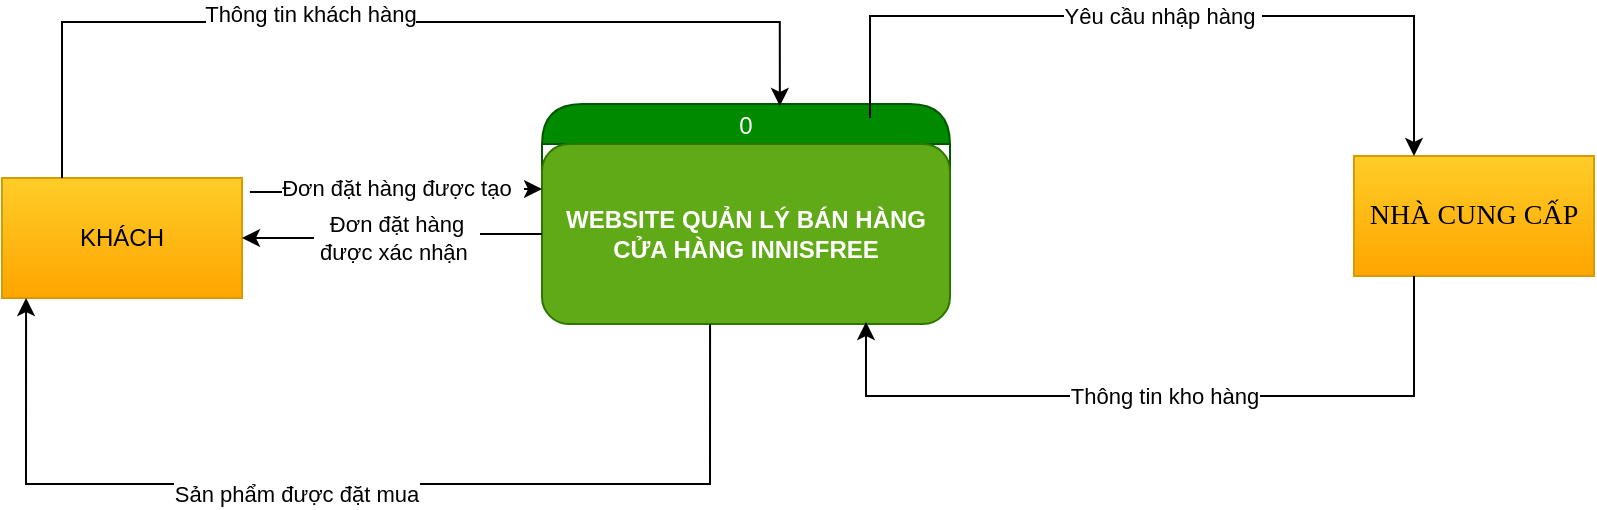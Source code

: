 <mxfile version="26.0.1" pages="4">
  <diagram id="Ns0m-yxf54VYM_SKAjiW" name="DFD mức 0">
    <mxGraphModel dx="2394" dy="1232" grid="1" gridSize="10" guides="1" tooltips="1" connect="1" arrows="1" fold="1" page="1" pageScale="1" pageWidth="850" pageHeight="1100" math="0" shadow="0">
      <root>
        <mxCell id="0" />
        <mxCell id="1" parent="0" />
        <mxCell id="84JHz8ZqsLWefTGeMlG0-15" value="0" style="swimlane;fontStyle=0;childLayout=stackLayout;horizontal=1;startSize=20;fillColor=#008a00;horizontalStack=0;resizeParent=1;resizeParentMax=0;resizeLast=0;collapsible=0;marginBottom=0;swimlaneFillColor=#ffffff;rounded=1;rotation=0;arcSize=41;strokeColor=#005700;fontColor=#ffffff;swimlaneLine=1;shadow=0;glass=0;" vertex="1" parent="1">
          <mxGeometry x="608" y="364" width="204" height="110" as="geometry" />
        </mxCell>
        <mxCell id="84JHz8ZqsLWefTGeMlG0-16" value="&lt;b&gt;WEBSITE QUẢN LÝ BÁN HÀNG CỬA HÀNG INNISFREE&lt;/b&gt;" style="text;html=1;strokeColor=#2D7600;fillColor=#60a917;align=center;verticalAlign=middle;whiteSpace=wrap;rounded=1;fontColor=#ffffff;" vertex="1" parent="84JHz8ZqsLWefTGeMlG0-15">
          <mxGeometry y="20" width="204" height="90" as="geometry" />
        </mxCell>
        <mxCell id="84JHz8ZqsLWefTGeMlG0-17" style="edgeStyle=orthogonalEdgeStyle;rounded=0;orthogonalLoop=1;jettySize=auto;html=1;entryX=0;entryY=0.25;entryDx=0;entryDy=0;exitX=1.033;exitY=0.117;exitDx=0;exitDy=0;exitPerimeter=0;" edge="1" parent="1" source="84JHz8ZqsLWefTGeMlG0-19" target="84JHz8ZqsLWefTGeMlG0-16">
          <mxGeometry relative="1" as="geometry" />
        </mxCell>
        <mxCell id="84JHz8ZqsLWefTGeMlG0-18" value="Đơn đặt hàng được tạo&amp;nbsp;&amp;nbsp;" style="edgeLabel;html=1;align=center;verticalAlign=middle;resizable=0;points=[];" connectable="0" vertex="1" parent="84JHz8ZqsLWefTGeMlG0-17">
          <mxGeometry x="-0.168" relative="1" as="geometry">
            <mxPoint x="14" y="-2" as="offset" />
          </mxGeometry>
        </mxCell>
        <mxCell id="84JHz8ZqsLWefTGeMlG0-19" value="KHÁCH" style="rounded=0;whiteSpace=wrap;html=1;fillColor=#ffcd28;strokeColor=#d79b00;gradientColor=#ffa500;" vertex="1" parent="1">
          <mxGeometry x="338" y="401" width="120" height="60" as="geometry" />
        </mxCell>
        <mxCell id="84JHz8ZqsLWefTGeMlG0-20" style="edgeStyle=orthogonalEdgeStyle;rounded=0;orthogonalLoop=1;jettySize=auto;html=1;exitX=0;exitY=0.5;exitDx=0;exitDy=0;entryX=1;entryY=0.5;entryDx=0;entryDy=0;" edge="1" parent="1" source="84JHz8ZqsLWefTGeMlG0-16" target="84JHz8ZqsLWefTGeMlG0-19">
          <mxGeometry relative="1" as="geometry" />
        </mxCell>
        <mxCell id="84JHz8ZqsLWefTGeMlG0-21" value="Đơn đặt hàng&lt;br&gt;&amp;nbsp;được xác nhận&amp;nbsp;&amp;nbsp;" style="edgeLabel;html=1;align=center;verticalAlign=middle;resizable=0;points=[];" connectable="0" vertex="1" parent="84JHz8ZqsLWefTGeMlG0-20">
          <mxGeometry x="0.053" relative="1" as="geometry">
            <mxPoint x="5" as="offset" />
          </mxGeometry>
        </mxCell>
        <mxCell id="84JHz8ZqsLWefTGeMlG0-22" style="edgeStyle=orthogonalEdgeStyle;rounded=0;orthogonalLoop=1;jettySize=auto;html=1;exitX=0.25;exitY=0;exitDx=0;exitDy=0;entryX=0.583;entryY=0.009;entryDx=0;entryDy=0;entryPerimeter=0;" edge="1" parent="1" source="84JHz8ZqsLWefTGeMlG0-19" target="84JHz8ZqsLWefTGeMlG0-15">
          <mxGeometry relative="1" as="geometry">
            <Array as="points">
              <mxPoint x="368" y="323" />
              <mxPoint x="727" y="323" />
            </Array>
          </mxGeometry>
        </mxCell>
        <mxCell id="84JHz8ZqsLWefTGeMlG0-23" value="Thông tin khách hàng" style="edgeLabel;html=1;align=center;verticalAlign=middle;resizable=0;points=[];" connectable="0" vertex="1" parent="84JHz8ZqsLWefTGeMlG0-22">
          <mxGeometry x="-0.156" y="4" relative="1" as="geometry">
            <mxPoint as="offset" />
          </mxGeometry>
        </mxCell>
        <mxCell id="84JHz8ZqsLWefTGeMlG0-24" style="edgeStyle=orthogonalEdgeStyle;rounded=0;orthogonalLoop=1;jettySize=auto;html=1;exitX=0.5;exitY=1;exitDx=0;exitDy=0;entryX=0.25;entryY=1;entryDx=0;entryDy=0;" edge="1" parent="1">
          <mxGeometry relative="1" as="geometry">
            <mxPoint x="692.03" y="474" as="sourcePoint" />
            <mxPoint x="350.03" y="461" as="targetPoint" />
            <Array as="points">
              <mxPoint x="692.03" y="554" />
              <mxPoint x="350.03" y="554" />
            </Array>
          </mxGeometry>
        </mxCell>
        <mxCell id="84JHz8ZqsLWefTGeMlG0-25" value="Sản phẩm được đặt mua" style="edgeLabel;html=1;align=center;verticalAlign=middle;resizable=0;points=[];" connectable="0" vertex="1" parent="84JHz8ZqsLWefTGeMlG0-24">
          <mxGeometry x="0.233" y="-2" relative="1" as="geometry">
            <mxPoint x="30" y="7" as="offset" />
          </mxGeometry>
        </mxCell>
        <mxCell id="84JHz8ZqsLWefTGeMlG0-26" value="NHÀ CUNG CẤP" style="rounded=0;whiteSpace=wrap;html=1;fontFamily=Times New Roman;fontSize=14;fillColor=#ffcd28;gradientColor=#ffa500;strokeColor=#d79b00;" vertex="1" parent="1">
          <mxGeometry x="1014" y="390" width="120" height="60" as="geometry" />
        </mxCell>
        <mxCell id="84JHz8ZqsLWefTGeMlG0-27" value="Yêu cầu nhập hàng&amp;nbsp;" style="endArrow=classic;html=1;rounded=0;entryX=0.25;entryY=0;entryDx=0;entryDy=0;exitX=0.767;exitY=0.092;exitDx=0;exitDy=0;exitPerimeter=0;edgeStyle=orthogonalEdgeStyle;" edge="1" parent="1" target="84JHz8ZqsLWefTGeMlG0-26">
          <mxGeometry width="50" height="50" relative="1" as="geometry">
            <mxPoint x="772" y="371" as="sourcePoint" />
            <mxPoint x="1050" y="270" as="targetPoint" />
            <Array as="points">
              <mxPoint x="772" y="320" />
              <mxPoint x="1044" y="320" />
            </Array>
          </mxGeometry>
        </mxCell>
        <mxCell id="84JHz8ZqsLWefTGeMlG0-28" value="Thông tin kho hàng" style="endArrow=classic;html=1;rounded=0;entryX=0.757;entryY=0.942;entryDx=0;entryDy=0;exitX=0.25;exitY=1;exitDx=0;exitDy=0;entryPerimeter=0;edgeStyle=orthogonalEdgeStyle;" edge="1" parent="1" source="84JHz8ZqsLWefTGeMlG0-26">
          <mxGeometry width="50" height="50" relative="1" as="geometry">
            <mxPoint x="1064" y="421" as="sourcePoint" />
            <mxPoint x="770" y="473" as="targetPoint" />
            <Array as="points">
              <mxPoint x="1044" y="510" />
              <mxPoint x="770" y="510" />
            </Array>
          </mxGeometry>
        </mxCell>
      </root>
    </mxGraphModel>
  </diagram>
  <diagram id="jsAWBe3SXFOicYu9vNrP" name="DFD mức 1">
    <mxGraphModel dx="3244" dy="1232" grid="1" gridSize="10" guides="1" tooltips="1" connect="1" arrows="1" fold="1" page="1" pageScale="1" pageWidth="850" pageHeight="1100" math="0" shadow="0">
      <root>
        <mxCell id="0" />
        <mxCell id="1" parent="0" />
        <mxCell id="DAvzXwN_5_bu79o8ZOUY-12" value="Hóa đơn đơn hàng" style="rounded=0;orthogonalLoop=1;jettySize=auto;html=1;exitX=0.241;exitY=0.071;exitDx=0;exitDy=0;entryX=0.5;entryY=1;entryDx=0;entryDy=0;exitPerimeter=0;edgeStyle=orthogonalEdgeStyle;" parent="1" edge="1">
          <mxGeometry relative="1" as="geometry">
            <Array as="points">
              <mxPoint x="279" y="460" />
              <mxPoint x="-180" y="460" />
            </Array>
            <mxPoint x="279.38" y="543.52" as="sourcePoint" />
            <mxPoint x="-180" y="300" as="targetPoint" />
          </mxGeometry>
        </mxCell>
        <mxCell id="bA0dW2Dr2lLN3_PL_JRz-1" value="Thông&amp;nbsp;" style="edgeStyle=orthogonalEdgeStyle;rounded=0;orthogonalLoop=1;jettySize=auto;html=1;entryX=0.5;entryY=0;entryDx=0;entryDy=0;exitX=0.544;exitY=0.989;exitDx=0;exitDy=0;exitPerimeter=0;" parent="1" source="NMYbpX2E4DWO_N-_EvTO-58" edge="1">
          <mxGeometry relative="1" as="geometry">
            <mxPoint x="320" y="330" as="sourcePoint" />
            <mxPoint x="326" y="535" as="targetPoint" />
          </mxGeometry>
        </mxCell>
        <mxCell id="bA0dW2Dr2lLN3_PL_JRz-2" value="Thông tin&lt;br&gt;thanh toán" style="edgeLabel;html=1;align=center;verticalAlign=middle;resizable=0;points=[];" parent="bA0dW2Dr2lLN3_PL_JRz-1" vertex="1" connectable="0">
          <mxGeometry x="0.13" y="1" relative="1" as="geometry">
            <mxPoint x="-1" y="-8" as="offset" />
          </mxGeometry>
        </mxCell>
        <mxCell id="ghLBsGicEwFWm54R2Bvp-48" value="Yêu cầu mua hàng" style="endArrow=classic;html=1;rounded=0;exitX=1;exitY=0.5;exitDx=0;exitDy=0;entryX=0;entryY=0.25;entryDx=0;entryDy=0;" parent="1" edge="1">
          <mxGeometry width="50" height="50" relative="1" as="geometry">
            <mxPoint x="-120" y="270" as="sourcePoint" />
            <mxPoint x="230" y="267.5" as="targetPoint" />
          </mxGeometry>
        </mxCell>
        <mxCell id="ghLBsGicEwFWm54R2Bvp-49" value="Số lượng&lt;br&gt;sản phẩm" style="endArrow=classic;html=1;rounded=0;exitX=1;exitY=0.5;exitDx=0;exitDy=0;entryX=0.002;entryY=0.302;entryDx=0;entryDy=0;entryPerimeter=0;" parent="1" source="ghLBsGicEwFWm54R2Bvp-52" edge="1">
          <mxGeometry x="-0.018" y="1" width="50" height="50" relative="1" as="geometry">
            <mxPoint x="580" y="312" as="sourcePoint" />
            <mxPoint x="740.36" y="271.14" as="targetPoint" />
            <mxPoint as="offset" />
          </mxGeometry>
        </mxCell>
        <mxCell id="ghLBsGicEwFWm54R2Bvp-50" value="Thông tin khách hàng" style="endArrow=classic;html=1;rounded=0;exitX=1;exitY=0.75;exitDx=0;exitDy=0;entryX=0;entryY=0.5;entryDx=0;entryDy=0;" parent="1" edge="1">
          <mxGeometry width="50" height="50" relative="1" as="geometry">
            <mxPoint x="-120" y="285" as="sourcePoint" />
            <mxPoint x="230" y="285" as="targetPoint" />
          </mxGeometry>
        </mxCell>
        <mxCell id="ghLBsGicEwFWm54R2Bvp-51" value="Thông tin&lt;br&gt;sản phẩm" style="endArrow=classic;html=1;rounded=0;" parent="1" edge="1">
          <mxGeometry x="-0.077" width="50" height="50" relative="1" as="geometry">
            <mxPoint x="410" y="270" as="sourcePoint" />
            <mxPoint x="510" y="270" as="targetPoint" />
            <mxPoint as="offset" />
          </mxGeometry>
        </mxCell>
        <mxCell id="ghLBsGicEwFWm54R2Bvp-52" value="Sản phẩm" style="html=1;dashed=0;whiteSpace=wrap;shape=partialRectangle;right=0;left=0;" parent="1" vertex="1">
          <mxGeometry x="540" y="255" width="100" height="30" as="geometry" />
        </mxCell>
        <mxCell id="ghLBsGicEwFWm54R2Bvp-53" value="Số lượng&lt;br&gt;sản phẩm" style="endArrow=classic;html=1;rounded=0;entryX=0.5;entryY=0;entryDx=0;entryDy=0;exitX=0.5;exitY=1;exitDx=0;exitDy=0;" parent="1" edge="1">
          <mxGeometry width="50" height="50" relative="1" as="geometry">
            <mxPoint x="830" y="330" as="sourcePoint" />
            <mxPoint x="830" y="420" as="targetPoint" />
          </mxGeometry>
        </mxCell>
        <mxCell id="ghLBsGicEwFWm54R2Bvp-54" value="Hóa đơn" style="html=1;dashed=0;whiteSpace=wrap;shape=partialRectangle;right=0;left=0;" parent="1" vertex="1">
          <mxGeometry x="50" y="575" width="100" height="30" as="geometry" />
        </mxCell>
        <mxCell id="ghLBsGicEwFWm54R2Bvp-55" value="Thông tin &lt;br&gt;hóa đơn" style="endArrow=classic;html=1;rounded=0;exitX=0.006;exitY=0.398;exitDx=0;exitDy=0;entryX=1;entryY=0.25;entryDx=0;entryDy=0;exitPerimeter=0;" parent="1" source="ghLBsGicEwFWm54R2Bvp-54" edge="1">
          <mxGeometry width="50" height="50" relative="1" as="geometry">
            <mxPoint x="-54" y="555" as="sourcePoint" />
            <mxPoint x="-50" y="587.5" as="targetPoint" />
          </mxGeometry>
        </mxCell>
        <mxCell id="ghLBsGicEwFWm54R2Bvp-57" value="Thông tin đơn hàng" style="endArrow=classic;html=1;rounded=0;entryX=0.5;entryY=0;entryDx=0;entryDy=0;edgeStyle=orthogonalEdgeStyle;exitX=0.5;exitY=0;exitDx=0;exitDy=0;" parent="1" edge="1">
          <mxGeometry width="50" height="50" relative="1" as="geometry">
            <mxPoint x="320" y="210" as="sourcePoint" />
            <mxPoint x="-180" y="240" as="targetPoint" />
          </mxGeometry>
        </mxCell>
        <mxCell id="ghLBsGicEwFWm54R2Bvp-58" value="Đơn hàng" style="html=1;dashed=0;whiteSpace=wrap;shape=partialRectangle;right=0;left=0;" parent="1" vertex="1">
          <mxGeometry x="530" y="590" width="100" height="30" as="geometry" />
        </mxCell>
        <mxCell id="ghLBsGicEwFWm54R2Bvp-60" value="Hóa đơn &lt;br&gt;thanh toán" style="endArrow=classic;html=1;rounded=0;exitX=0.014;exitY=0.163;exitDx=0;exitDy=0;exitPerimeter=0;" parent="1" edge="1">
          <mxGeometry x="-0.589" y="-1" width="50" height="50" relative="1" as="geometry">
            <mxPoint x="238.52" y="586.41" as="sourcePoint" />
            <mxPoint x="170" y="585" as="targetPoint" />
            <mxPoint as="offset" />
          </mxGeometry>
        </mxCell>
        <mxCell id="bA0dW2Dr2lLN3_PL_JRz-3" value="Sô lượng sản phẩm tồn kho" style="edgeStyle=orthogonalEdgeStyle;rounded=0;orthogonalLoop=1;jettySize=auto;html=1;exitX=0.5;exitY=1;exitDx=0;exitDy=0;entryX=0.5;entryY=1;entryDx=0;entryDy=0;" parent="1" edge="1">
          <mxGeometry relative="1" as="geometry">
            <Array as="points">
              <mxPoint x="830" y="690" />
              <mxPoint x="-140" y="690" />
            </Array>
            <mxPoint x="830" y="650" as="sourcePoint" />
            <mxPoint x="-140" y="650" as="targetPoint" />
          </mxGeometry>
        </mxCell>
        <mxCell id="DAvzXwN_5_bu79o8ZOUY-7" value="Số lượng&lt;br&gt;xuất kho" style="rounded=0;orthogonalLoop=1;jettySize=auto;html=1;exitX=0.5;exitY=1;exitDx=0;exitDy=0;entryX=0.504;entryY=-0.013;entryDx=0;entryDy=0;entryPerimeter=0;" parent="1" edge="1">
          <mxGeometry relative="1" as="geometry">
            <mxPoint x="830.72" y="528.44" as="targetPoint" />
            <mxPoint x="830" y="450" as="sourcePoint" />
          </mxGeometry>
        </mxCell>
        <mxCell id="DAvzXwN_5_bu79o8ZOUY-8" style="rounded=0;orthogonalLoop=1;jettySize=auto;html=1;entryX=1;entryY=0.5;entryDx=0;entryDy=0;exitX=0;exitY=0.5;exitDx=0;exitDy=0;" parent="1" target="ghLBsGicEwFWm54R2Bvp-58" edge="1">
          <mxGeometry relative="1" as="geometry">
            <mxPoint x="740" y="605" as="sourcePoint" />
          </mxGeometry>
        </mxCell>
        <mxCell id="DAvzXwN_5_bu79o8ZOUY-9" value="Sô lượng&lt;br&gt;xuất kho" style="edgeLabel;html=1;align=center;verticalAlign=middle;resizable=0;points=[];" parent="DAvzXwN_5_bu79o8ZOUY-8" vertex="1" connectable="0">
          <mxGeometry x="0.422" relative="1" as="geometry">
            <mxPoint x="28" as="offset" />
          </mxGeometry>
        </mxCell>
        <mxCell id="DAvzXwN_5_bu79o8ZOUY-10" value="Thông tin&lt;br&gt;đơn hàng" style="rounded=0;orthogonalLoop=1;jettySize=auto;html=1;exitX=0.5;exitY=0;exitDx=0;exitDy=0;entryX=0.794;entryY=0.915;entryDx=0;entryDy=0;entryPerimeter=0;edgeStyle=orthogonalEdgeStyle;" parent="1" source="ghLBsGicEwFWm54R2Bvp-58" edge="1">
          <mxGeometry x="-0.036" relative="1" as="geometry">
            <mxPoint x="372.92" y="319.8" as="targetPoint" />
            <mxPoint as="offset" />
          </mxGeometry>
        </mxCell>
        <mxCell id="DAvzXwN_5_bu79o8ZOUY-15" value="Thông tin&lt;br&gt;kho" style="rounded=0;orthogonalLoop=1;jettySize=auto;html=1;exitX=0;exitY=0.75;exitDx=0;exitDy=0;" parent="1" edge="1">
          <mxGeometry relative="1" as="geometry">
            <mxPoint x="1030" y="605" as="sourcePoint" />
            <mxPoint x="910" y="605" as="targetPoint" />
          </mxGeometry>
        </mxCell>
        <mxCell id="DAvzXwN_5_bu79o8ZOUY-16" value="Yêu cầu&lt;br&gt;nhập hàng" style="rounded=0;orthogonalLoop=1;jettySize=auto;html=1;entryX=0;entryY=0.25;entryDx=0;entryDy=0;" parent="1" edge="1">
          <mxGeometry x="-0.091" relative="1" as="geometry">
            <mxPoint x="910" y="575" as="sourcePoint" />
            <mxPoint x="1030" y="575" as="targetPoint" />
            <mxPoint as="offset" />
          </mxGeometry>
        </mxCell>
        <mxCell id="NMYbpX2E4DWO_N-_EvTO-7" value="1.0" style="swimlane;fontStyle=0;childLayout=stackLayout;horizontal=1;startSize=20;fillColor=#60a917;horizontalStack=0;resizeParent=1;resizeParentMax=0;resizeLast=0;collapsible=0;marginBottom=0;swimlaneFillColor=#ffffff;rounded=1;rotation=0;arcSize=41;strokeColor=#2D7600;fontColor=#ffffff;" parent="1" vertex="1">
          <mxGeometry x="230" y="200" width="180" height="110" as="geometry" />
        </mxCell>
        <mxCell id="NMYbpX2E4DWO_N-_EvTO-58" value="&lt;font color=&quot;#003300&quot;&gt;&lt;span style=&quot;caret-color: rgb(0, 51, 0); font-size: 20px;&quot;&gt;&lt;b&gt;Quản lý đơn hàng&lt;/b&gt;&lt;/span&gt;&lt;/font&gt;" style="text;html=1;strokeColor=none;fillColor=none;align=center;verticalAlign=middle;whiteSpace=wrap;rounded=0;" parent="NMYbpX2E4DWO_N-_EvTO-7" vertex="1">
          <mxGeometry y="20" width="180" height="90" as="geometry" />
        </mxCell>
        <mxCell id="NMYbpX2E4DWO_N-_EvTO-9" value="D2" style="html=1;dashed=0;whiteSpace=wrap;shape=mxgraph.dfd.dataStoreID;align=left;spacingLeft=3;points=[[0,0],[0.5,0],[1,0],[0,0.5],[1,0.5],[0,1],[0.5,1],[1,1]];fillColor=#ffcc99;strokeColor=#36393d;" parent="1" vertex="1">
          <mxGeometry x="31" y="570" width="135" height="30" as="geometry" />
        </mxCell>
        <mxCell id="NMYbpX2E4DWO_N-_EvTO-12" value="Hoá đơn, báo cáo" style="text;html=1;strokeColor=#36393d;fillColor=#ffcc99;align=center;verticalAlign=middle;whiteSpace=wrap;rounded=0;" parent="1" vertex="1">
          <mxGeometry x="62" y="570" width="107" height="30" as="geometry" />
        </mxCell>
        <mxCell id="NMYbpX2E4DWO_N-_EvTO-13" value="D2" style="html=1;dashed=0;whiteSpace=wrap;shape=mxgraph.dfd.dataStoreID;align=left;spacingLeft=3;points=[[0,0],[0.5,0],[1,0],[0,0.5],[1,0.5],[0,1],[0.5,1],[1,1]];fillColor=#ffcc99;strokeColor=#36393d;" parent="1" vertex="1">
          <mxGeometry x="760" y="410" width="123" height="31" as="geometry" />
        </mxCell>
        <mxCell id="NMYbpX2E4DWO_N-_EvTO-14" value="Kho" style="text;html=1;strokeColor=#36393d;fillColor=#ffcc99;align=center;verticalAlign=middle;whiteSpace=wrap;rounded=0;" parent="1" vertex="1">
          <mxGeometry x="791" y="411" width="106" height="30" as="geometry" />
        </mxCell>
        <mxCell id="NMYbpX2E4DWO_N-_EvTO-19" value="D1" style="html=1;dashed=0;whiteSpace=wrap;shape=mxgraph.dfd.dataStoreID;align=left;spacingLeft=3;points=[[0,0],[0.5,0],[1,0],[0,0.5],[1,0.5],[0,1],[0.5,1],[1,1]];fillColor=#ffcc99;strokeColor=#36393d;" parent="1" vertex="1">
          <mxGeometry x="509" y="255" width="142" height="30" as="geometry" />
        </mxCell>
        <mxCell id="NMYbpX2E4DWO_N-_EvTO-20" value="Danh sách sản phẩm" style="text;html=1;strokeColor=#36393d;fillColor=#ffcc99;align=center;verticalAlign=middle;whiteSpace=wrap;rounded=0;" parent="1" vertex="1">
          <mxGeometry x="540" y="255" width="111" height="30" as="geometry" />
        </mxCell>
        <mxCell id="NMYbpX2E4DWO_N-_EvTO-35" value="D3" style="html=1;dashed=0;whiteSpace=wrap;shape=mxgraph.dfd.dataStoreID;align=left;spacingLeft=3;points=[[0,0],[0.5,0],[1,0],[0,0.5],[1,0.5],[0,1],[0.5,1],[1,1]];fillColor=#ffcc99;strokeColor=#36393d;" parent="1" vertex="1">
          <mxGeometry x="488" y="590" width="142" height="30" as="geometry" />
        </mxCell>
        <mxCell id="NMYbpX2E4DWO_N-_EvTO-38" value="Danh sách đơn đặt hàng&amp;nbsp;" style="text;html=1;strokeColor=#36393d;fillColor=#ffcc99;align=center;verticalAlign=middle;whiteSpace=wrap;rounded=0;" parent="1" vertex="1">
          <mxGeometry x="519" y="590" width="111" height="30" as="geometry" />
        </mxCell>
        <mxCell id="NMYbpX2E4DWO_N-_EvTO-60" value="2.0" style="swimlane;fontStyle=0;childLayout=stackLayout;horizontal=1;startSize=20;fillColor=#60a917;horizontalStack=0;resizeParent=1;resizeParentMax=0;resizeLast=0;collapsible=0;marginBottom=0;swimlaneFillColor=#ffffff;rounded=1;rotation=0;arcSize=41;strokeColor=#2D7600;fontColor=#ffffff;" parent="1" vertex="1">
          <mxGeometry x="740" y="210" width="180" height="110" as="geometry" />
        </mxCell>
        <mxCell id="NMYbpX2E4DWO_N-_EvTO-66" value="&lt;font color=&quot;#003300&quot;&gt;&lt;span style=&quot;caret-color: rgb(0, 51, 0); font-size: 20px;&quot;&gt;&lt;b&gt;Quản lý sản phẩm&lt;/b&gt;&lt;/span&gt;&lt;/font&gt;" style="text;html=1;strokeColor=none;fillColor=none;align=center;verticalAlign=middle;whiteSpace=wrap;rounded=0;" parent="NMYbpX2E4DWO_N-_EvTO-60" vertex="1">
          <mxGeometry y="20" width="180" height="90" as="geometry" />
        </mxCell>
        <mxCell id="NMYbpX2E4DWO_N-_EvTO-61" value="3.0" style="swimlane;fontStyle=0;childLayout=stackLayout;horizontal=1;startSize=20;fillColor=#60a917;horizontalStack=0;resizeParent=1;resizeParentMax=0;resizeLast=0;collapsible=0;marginBottom=0;swimlaneFillColor=#ffffff;rounded=1;rotation=0;arcSize=41;strokeColor=#2D7600;fontColor=#ffffff;" parent="1" vertex="1">
          <mxGeometry x="730" y="530" width="180" height="110" as="geometry" />
        </mxCell>
        <mxCell id="NMYbpX2E4DWO_N-_EvTO-67" value="&lt;font color=&quot;#003300&quot;&gt;&lt;span style=&quot;caret-color: rgb(0, 51, 0); font-size: 20px;&quot;&gt;&lt;b&gt;Quản lý kho&lt;/b&gt;&lt;/span&gt;&lt;/font&gt;" style="text;html=1;strokeColor=none;fillColor=none;align=center;verticalAlign=middle;whiteSpace=wrap;rounded=0;" parent="NMYbpX2E4DWO_N-_EvTO-61" vertex="1">
          <mxGeometry y="20" width="180" height="90" as="geometry" />
        </mxCell>
        <mxCell id="NMYbpX2E4DWO_N-_EvTO-62" value="4.0" style="swimlane;fontStyle=0;childLayout=stackLayout;horizontal=1;startSize=20;fillColor=#60a917;horizontalStack=0;resizeParent=1;resizeParentMax=0;resizeLast=0;collapsible=0;marginBottom=0;swimlaneFillColor=#ffffff;rounded=1;rotation=0;arcSize=41;strokeColor=#2D7600;fontColor=#ffffff;" parent="1" vertex="1">
          <mxGeometry x="248" y="540" width="180" height="110" as="geometry" />
        </mxCell>
        <mxCell id="NMYbpX2E4DWO_N-_EvTO-68" value="&lt;font color=&quot;#003300&quot;&gt;&lt;span style=&quot;caret-color: rgb(0, 51, 0); font-size: 20px;&quot;&gt;&lt;b&gt;Thanh toán&lt;/b&gt;&lt;/span&gt;&lt;/font&gt;" style="text;html=1;strokeColor=none;fillColor=none;align=center;verticalAlign=middle;whiteSpace=wrap;rounded=0;" parent="NMYbpX2E4DWO_N-_EvTO-62" vertex="1">
          <mxGeometry y="20" width="180" height="90" as="geometry" />
        </mxCell>
        <mxCell id="NMYbpX2E4DWO_N-_EvTO-63" value="5.0" style="swimlane;fontStyle=0;childLayout=stackLayout;horizontal=1;startSize=20;fillColor=#60a917;horizontalStack=0;resizeParent=1;resizeParentMax=0;resizeLast=0;collapsible=0;marginBottom=0;swimlaneFillColor=#ffffff;rounded=1;rotation=0;arcSize=41;strokeColor=#2D7600;fontColor=#ffffff;" parent="1" vertex="1">
          <mxGeometry x="-228.5" y="530" width="180" height="110" as="geometry" />
        </mxCell>
        <mxCell id="NMYbpX2E4DWO_N-_EvTO-70" value="&lt;font color=&quot;#003300&quot;&gt;&lt;span style=&quot;caret-color: rgb(0, 51, 0); font-size: 20px;&quot;&gt;&lt;b&gt;Báo cáo thống kê&lt;/b&gt;&lt;/span&gt;&lt;/font&gt;" style="text;html=1;strokeColor=none;fillColor=none;align=center;verticalAlign=middle;whiteSpace=wrap;rounded=0;" parent="NMYbpX2E4DWO_N-_EvTO-63" vertex="1">
          <mxGeometry y="20" width="180" height="90" as="geometry" />
        </mxCell>
        <mxCell id="NMYbpX2E4DWO_N-_EvTO-64" value="KHÁCH&amp;nbsp;" style="rounded=0;whiteSpace=wrap;html=1;fillColor=#ffcd28;strokeColor=#d79b00;gradientColor=#ffa500;" parent="1" vertex="1">
          <mxGeometry x="-239" y="241" width="120" height="58" as="geometry" />
        </mxCell>
        <mxCell id="NMYbpX2E4DWO_N-_EvTO-65" value="NHÀ CUNG CẤP" style="rounded=0;whiteSpace=wrap;html=1;fillColor=#ffcd28;strokeColor=#d79b00;gradientColor=#ffa500;" parent="1" vertex="1">
          <mxGeometry x="1030" y="560" width="120" height="58" as="geometry" />
        </mxCell>
      </root>
    </mxGraphModel>
  </diagram>
  <diagram id="eSapxPnXqTyM7FYnHUR0" name="DFD mức 2">
    <mxGraphModel dx="2848" dy="1232" grid="1" gridSize="10" guides="1" tooltips="1" connect="1" arrows="1" fold="1" page="1" pageScale="1" pageWidth="850" pageHeight="1100" math="0" shadow="0">
      <root>
        <mxCell id="0" />
        <mxCell id="1" parent="0" />
        <mxCell id="mIXzgjN__1iH5T7xe_jD-64" value="Thông tin&lt;br&gt;thanh toán" style="edgeStyle=orthogonalEdgeStyle;rounded=0;orthogonalLoop=1;jettySize=auto;html=1;exitX=0.5;exitY=1;exitDx=0;exitDy=0;" parent="1" edge="1">
          <mxGeometry relative="1" as="geometry">
            <mxPoint x="390.138" y="500.0" as="targetPoint" />
            <mxPoint x="390" y="390" as="sourcePoint" />
          </mxGeometry>
        </mxCell>
        <mxCell id="mIXzgjN__1iH5T7xe_jD-57" value="Khách hàng" style="rounded=0;whiteSpace=wrap;html=1;fontFamily=Times New Roman;fontSize=14;" parent="1" vertex="1">
          <mxGeometry x="-520" y="300" width="120" height="60" as="geometry" />
        </mxCell>
        <mxCell id="mIXzgjN__1iH5T7xe_jD-58" value="Yêu cầu mua hàng" style="endArrow=classic;html=1;rounded=0;exitX=1;exitY=0.25;exitDx=0;exitDy=0;entryX=0.012;entryY=0.111;entryDx=0;entryDy=0;entryPerimeter=0;" parent="1" source="mIXzgjN__1iH5T7xe_jD-57" edge="1">
          <mxGeometry width="50" height="50" relative="1" as="geometry">
            <mxPoint x="-320" y="242" as="sourcePoint" />
            <mxPoint x="-167.84" y="317.77" as="targetPoint" />
          </mxGeometry>
        </mxCell>
        <mxCell id="mIXzgjN__1iH5T7xe_jD-59" value="Thông tin khách hàng" style="endArrow=classic;html=1;rounded=0;exitX=1;exitY=0.75;exitDx=0;exitDy=0;entryX=0;entryY=0.5;entryDx=0;entryDy=0;" parent="1" source="mIXzgjN__1iH5T7xe_jD-57" edge="1">
          <mxGeometry width="50" height="50" relative="1" as="geometry">
            <mxPoint x="-500" y="389.26" as="sourcePoint" />
            <mxPoint x="-170" y="345" as="targetPoint" />
          </mxGeometry>
        </mxCell>
        <mxCell id="mIXzgjN__1iH5T7xe_jD-60" value="Thông tin đơn hàng" style="endArrow=classic;html=1;rounded=0;entryX=0.5;entryY=0;entryDx=0;entryDy=0;edgeStyle=orthogonalEdgeStyle;exitX=0.5;exitY=0;exitDx=0;exitDy=0;" parent="1" target="mIXzgjN__1iH5T7xe_jD-57" edge="1">
          <mxGeometry width="50" height="50" relative="1" as="geometry">
            <mxPoint x="390" y="270" as="sourcePoint" />
            <mxPoint x="-250" y="250" as="targetPoint" />
            <Array as="points">
              <mxPoint x="390" y="240" />
              <mxPoint x="-460" y="240" />
            </Array>
          </mxGeometry>
        </mxCell>
        <mxCell id="mIXzgjN__1iH5T7xe_jD-61" value="Thông tin đơn hàng" style="edgeStyle=orthogonalEdgeStyle;rounded=0;orthogonalLoop=1;jettySize=auto;html=1;exitX=1;exitY=0.5;exitDx=0;exitDy=0;entryX=0;entryY=0.5;entryDx=0;entryDy=0;" parent="1" edge="1">
          <mxGeometry relative="1" as="geometry">
            <mxPoint x="10" y="345" as="sourcePoint" />
            <mxPoint x="300" y="345" as="targetPoint" />
          </mxGeometry>
        </mxCell>
        <mxCell id="mIXzgjN__1iH5T7xe_jD-63" value="Thông tin&lt;br&gt;sản phẩm" style="edgeStyle=orthogonalEdgeStyle;rounded=0;orthogonalLoop=1;jettySize=auto;html=1;exitX=1;exitY=0.5;exitDx=0;exitDy=0;entryX=0;entryY=0.5;entryDx=0;entryDy=0;" parent="1" edge="1">
          <mxGeometry relative="1" as="geometry">
            <mxPoint x="620" y="345" as="targetPoint" />
            <mxPoint x="480" y="345" as="sourcePoint" />
            <mxPoint as="offset" />
          </mxGeometry>
        </mxCell>
        <mxCell id="mIXzgjN__1iH5T7xe_jD-80" style="edgeStyle=orthogonalEdgeStyle;rounded=0;orthogonalLoop=1;jettySize=auto;html=1;exitX=0.5;exitY=1;exitDx=0;exitDy=0;entryX=1;entryY=0.25;entryDx=0;entryDy=0;" parent="1" source="vHo_rE_Bp0TU5aitMGvb-10" edge="1">
          <mxGeometry relative="1" as="geometry">
            <mxPoint x="1570" y="300" as="sourcePoint" />
            <mxPoint x="1465" y="457.5" as="targetPoint" />
            <Array as="points">
              <mxPoint x="1570" y="460" />
              <mxPoint x="1468" y="460" />
              <mxPoint x="1468" y="458" />
            </Array>
          </mxGeometry>
        </mxCell>
        <mxCell id="mIXzgjN__1iH5T7xe_jD-81" value="Số lượng sản phẩm" style="edgeLabel;html=1;align=center;verticalAlign=middle;resizable=0;points=[];" parent="mIXzgjN__1iH5T7xe_jD-80" vertex="1" connectable="0">
          <mxGeometry x="-0.148" y="-5" relative="1" as="geometry">
            <mxPoint x="-14" y="-9" as="offset" />
          </mxGeometry>
        </mxCell>
        <mxCell id="mIXzgjN__1iH5T7xe_jD-78" value="Thông tin&lt;br&gt;sản phẩm" style="rounded=0;orthogonalLoop=1;jettySize=auto;html=1;entryX=0;entryY=0.25;entryDx=0;entryDy=0;" parent="1" edge="1">
          <mxGeometry relative="1" as="geometry">
            <mxPoint x="910" y="237" as="sourcePoint" />
            <mxPoint x="1090" y="237.5" as="targetPoint" />
          </mxGeometry>
        </mxCell>
        <mxCell id="mIXzgjN__1iH5T7xe_jD-79" value="Thông tin sản phẩm" style="edgeStyle=orthogonalEdgeStyle;rounded=0;orthogonalLoop=1;jettySize=auto;html=1;exitX=1;exitY=0.25;exitDx=0;exitDy=0;entryX=0;entryY=0.25;entryDx=0;entryDy=0;" parent="1" edge="1">
          <mxGeometry relative="1" as="geometry">
            <mxPoint x="1270" y="237.5" as="sourcePoint" />
            <mxPoint x="1480" y="237.5" as="targetPoint" />
          </mxGeometry>
        </mxCell>
        <mxCell id="mIXzgjN__1iH5T7xe_jD-99" value="Số lượng sản phẩm&lt;br&gt;cần nhập" style="edgeStyle=orthogonalEdgeStyle;rounded=0;orthogonalLoop=1;jettySize=auto;html=1;entryX=0;entryY=0.5;entryDx=0;entryDy=0;" parent="1" edge="1">
          <mxGeometry relative="1" as="geometry">
            <mxPoint x="1070" y="860" as="sourcePoint" />
            <mxPoint x="1180" y="1045" as="targetPoint" />
            <Array as="points">
              <mxPoint x="1070" y="1045" />
            </Array>
          </mxGeometry>
        </mxCell>
        <mxCell id="mIXzgjN__1iH5T7xe_jD-96" value="Số lượng sản phẩm&lt;br&gt;đơn hàng" style="rounded=0;orthogonalLoop=1;jettySize=auto;html=1;entryX=0;entryY=0.25;entryDx=0;entryDy=0;" parent="1" edge="1">
          <mxGeometry relative="1" as="geometry">
            <mxPoint x="985" y="797.5" as="targetPoint" />
            <mxPoint x="795" y="798" as="sourcePoint" />
          </mxGeometry>
        </mxCell>
        <mxCell id="mIXzgjN__1iH5T7xe_jD-97" value="Số lượng sản phẩm&lt;br&gt;đơn hàng" style="rounded=0;orthogonalLoop=1;jettySize=auto;html=1;entryX=0;entryY=0.25;entryDx=0;entryDy=0;exitX=1;exitY=0.25;exitDx=0;exitDy=0;" parent="1" edge="1">
          <mxGeometry relative="1" as="geometry">
            <mxPoint x="1375" y="797.5" as="targetPoint" />
            <mxPoint x="1165" y="797.5" as="sourcePoint" />
          </mxGeometry>
        </mxCell>
        <mxCell id="mIXzgjN__1iH5T7xe_jD-98" value="Số lượng xuất&amp;nbsp;" style="rounded=0;orthogonalLoop=1;jettySize=auto;html=1;exitX=1;exitY=0.25;exitDx=0;exitDy=0;" parent="1" edge="1">
          <mxGeometry relative="1" as="geometry">
            <mxPoint x="1755" y="798" as="targetPoint" />
            <mxPoint x="1555" y="797.5" as="sourcePoint" />
          </mxGeometry>
        </mxCell>
        <mxCell id="mIXzgjN__1iH5T7xe_jD-102" value="Số lượng&lt;br&gt;nhập hàng" style="edgeStyle=orthogonalEdgeStyle;rounded=0;orthogonalLoop=1;jettySize=auto;html=1;exitX=0;exitY=0.75;exitDx=0;exitDy=0;entryX=1;entryY=0.5;entryDx=0;entryDy=0;" parent="1" source="mIXzgjN__1iH5T7xe_jD-100" edge="1">
          <mxGeometry x="-0.478" y="5" relative="1" as="geometry">
            <mxPoint as="offset" />
            <mxPoint x="1360" y="1045" as="targetPoint" />
          </mxGeometry>
        </mxCell>
        <mxCell id="mIXzgjN__1iH5T7xe_jD-100" value="Nhà cung cấp" style="rounded=0;whiteSpace=wrap;html=1;fontFamily=Times New Roman;fontSize=14;" parent="1" vertex="1">
          <mxGeometry x="1475" y="1000" width="120" height="60" as="geometry" />
        </mxCell>
        <mxCell id="mIXzgjN__1iH5T7xe_jD-101" value="Yêu cầu &lt;br&gt;nhập hàng" style="edgeStyle=orthogonalEdgeStyle;rounded=0;orthogonalLoop=1;jettySize=auto;html=1;exitX=1;exitY=0.25;exitDx=0;exitDy=0;entryX=-0.026;entryY=0.441;entryDx=0;entryDy=0;entryPerimeter=0;" parent="1" target="mIXzgjN__1iH5T7xe_jD-100" edge="1">
          <mxGeometry x="-0.38" y="8" relative="1" as="geometry">
            <mxPoint y="1" as="offset" />
            <mxPoint x="1360" y="1027.5" as="sourcePoint" />
          </mxGeometry>
        </mxCell>
        <mxCell id="mIXzgjN__1iH5T7xe_jD-103" value="Thông tin&lt;br&gt;khách hàng" style="rounded=0;orthogonalLoop=1;jettySize=auto;html=1;entryX=0.624;entryY=0.985;entryDx=0;entryDy=0;entryPerimeter=0;" parent="1" edge="1">
          <mxGeometry relative="1" as="geometry">
            <mxPoint x="412.32" y="388.2" as="targetPoint" />
            <mxPoint x="500" y="500" as="sourcePoint" />
          </mxGeometry>
        </mxCell>
        <mxCell id="mIXzgjN__1iH5T7xe_jD-118" value="Hóa đơn xác nhận&lt;br&gt;thanh toán" style="edgeStyle=orthogonalEdgeStyle;rounded=0;orthogonalLoop=1;jettySize=auto;html=1;exitX=0.5;exitY=1;exitDx=0;exitDy=0;entryX=1;entryY=0.5;entryDx=0;entryDy=0;" parent="1" edge="1">
          <mxGeometry relative="1" as="geometry">
            <mxPoint x="440" y="820" as="sourcePoint" />
            <mxPoint x="325" y="1005" as="targetPoint" />
            <Array as="points">
              <mxPoint x="440" y="1005" />
            </Array>
          </mxGeometry>
        </mxCell>
        <mxCell id="mIXzgjN__1iH5T7xe_jD-121" value="Báo cáo đơn hàng" style="edgeStyle=orthogonalEdgeStyle;rounded=0;orthogonalLoop=1;jettySize=auto;html=1;exitX=0.5;exitY=1;exitDx=0;exitDy=0;" parent="1" edge="1">
          <mxGeometry relative="1" as="geometry">
            <mxPoint x="234.286" y="1160" as="targetPoint" />
            <mxPoint x="235" y="1050" as="sourcePoint" />
          </mxGeometry>
        </mxCell>
        <mxCell id="mIXzgjN__1iH5T7xe_jD-116" value="Thông tin&amp;nbsp;&lt;br&gt;hóa đơn" style="rounded=0;orthogonalLoop=1;jettySize=auto;html=1;entryX=0;entryY=0.25;entryDx=0;entryDy=0;" parent="1" edge="1">
          <mxGeometry relative="1" as="geometry">
            <mxPoint x="-50" y="757.5" as="targetPoint" />
            <mxPoint x="-280" y="759.29" as="sourcePoint" />
          </mxGeometry>
        </mxCell>
        <mxCell id="mIXzgjN__1iH5T7xe_jD-117" value="Hóa đơn thanh toán" style="edgeStyle=orthogonalEdgeStyle;rounded=0;orthogonalLoop=1;jettySize=auto;html=1;exitX=1;exitY=0.25;exitDx=0;exitDy=0;entryX=0;entryY=0.25;entryDx=0;entryDy=0;" parent="1" edge="1">
          <mxGeometry relative="1" as="geometry">
            <mxPoint x="130" y="757.5" as="sourcePoint" />
            <mxPoint x="350" y="757.5" as="targetPoint" />
          </mxGeometry>
        </mxCell>
        <mxCell id="mIXzgjN__1iH5T7xe_jD-136" value="Dữ liệu số lượng&lt;br&gt;sản phẩm" style="edgeStyle=orthogonalEdgeStyle;rounded=0;orthogonalLoop=1;jettySize=auto;html=1;exitX=0.5;exitY=1;exitDx=0;exitDy=0;entryX=0;entryY=0.5;entryDx=0;entryDy=0;" parent="1" edge="1">
          <mxGeometry relative="1" as="geometry">
            <mxPoint x="-1070" y="800" as="sourcePoint" />
            <mxPoint x="-940" y="1015" as="targetPoint" />
            <Array as="points">
              <mxPoint x="-1070" y="1015" />
            </Array>
          </mxGeometry>
        </mxCell>
        <mxCell id="mIXzgjN__1iH5T7xe_jD-134" value="Thông tin&amp;nbsp;&lt;br&gt;hóa đơn" style="rounded=0;orthogonalLoop=1;jettySize=auto;html=1;entryX=0.009;entryY=0.153;entryDx=0;entryDy=0;entryPerimeter=0;" parent="1" edge="1">
          <mxGeometry relative="1" as="geometry">
            <mxPoint x="-1158.38" y="730.71" as="targetPoint" />
            <mxPoint x="-1390" y="730" as="sourcePoint" />
          </mxGeometry>
        </mxCell>
        <mxCell id="mIXzgjN__1iH5T7xe_jD-135" value="Số lượng sản phẩm tồn kho" style="rounded=0;orthogonalLoop=1;jettySize=auto;html=1;entryX=0;entryY=0.5;entryDx=0;entryDy=0;" parent="1" edge="1">
          <mxGeometry relative="1" as="geometry">
            <mxPoint x="-1160" y="755" as="targetPoint" />
            <mxPoint x="-1390" y="755" as="sourcePoint" />
          </mxGeometry>
        </mxCell>
        <mxCell id="mIXzgjN__1iH5T7xe_jD-137" value="Dữ liệu đơn hàng" style="edgeStyle=orthogonalEdgeStyle;rounded=0;orthogonalLoop=1;jettySize=auto;html=1;exitX=1;exitY=0.5;exitDx=0;exitDy=0;entryX=0;entryY=0.5;entryDx=0;entryDy=0;" parent="1" edge="1">
          <mxGeometry relative="1" as="geometry">
            <mxPoint x="-980" y="755" as="sourcePoint" />
            <mxPoint x="-720" y="755" as="targetPoint" />
          </mxGeometry>
        </mxCell>
        <mxCell id="2Gat_zaOvvra89zRSrhs-1" value="KHÁCH&amp;nbsp;" style="rounded=0;whiteSpace=wrap;html=1;fillColor=#ffcd28;strokeColor=#d79b00;gradientColor=#ffa500;" vertex="1" parent="1">
          <mxGeometry x="-520" y="302" width="120" height="58" as="geometry" />
        </mxCell>
        <mxCell id="vHo_rE_Bp0TU5aitMGvb-1" value="1.1" style="swimlane;fontStyle=0;childLayout=stackLayout;horizontal=1;startSize=20;fillColor=#60a917;horizontalStack=0;resizeParent=1;resizeParentMax=0;resizeLast=0;collapsible=0;marginBottom=0;swimlaneFillColor=#ffffff;rounded=1;rotation=0;arcSize=41;strokeColor=#2D7600;fontColor=#ffffff;" vertex="1" parent="1">
          <mxGeometry x="-170" y="278" width="180" height="110" as="geometry" />
        </mxCell>
        <mxCell id="vHo_rE_Bp0TU5aitMGvb-2" value="&lt;span style=&quot;font-size: 20px;&quot;&gt;&lt;b&gt;Nhận yêu cầu đặt hàng&lt;/b&gt;&lt;/span&gt;" style="text;html=1;strokeColor=none;fillColor=none;align=center;verticalAlign=middle;whiteSpace=wrap;rounded=0;" vertex="1" parent="vHo_rE_Bp0TU5aitMGvb-1">
          <mxGeometry y="20" width="180" height="90" as="geometry" />
        </mxCell>
        <mxCell id="vHo_rE_Bp0TU5aitMGvb-3" value="1.2" style="swimlane;fontStyle=0;childLayout=stackLayout;horizontal=1;startSize=20;fillColor=#60a917;horizontalStack=0;resizeParent=1;resizeParentMax=0;resizeLast=0;collapsible=0;marginBottom=0;swimlaneFillColor=#ffffff;rounded=1;rotation=0;arcSize=41;strokeColor=#2D7600;fontColor=#ffffff;" vertex="1" parent="1">
          <mxGeometry x="300" y="277" width="180" height="110" as="geometry" />
        </mxCell>
        <mxCell id="vHo_rE_Bp0TU5aitMGvb-4" value="&lt;span style=&quot;font-size: 20px;&quot;&gt;&lt;b&gt;Xác nhận đơn hàng&lt;/b&gt;&lt;/span&gt;" style="text;html=1;strokeColor=none;fillColor=none;align=center;verticalAlign=middle;whiteSpace=wrap;rounded=0;" vertex="1" parent="vHo_rE_Bp0TU5aitMGvb-3">
          <mxGeometry y="20" width="180" height="90" as="geometry" />
        </mxCell>
        <mxCell id="vHo_rE_Bp0TU5aitMGvb-5" value="2.1" style="swimlane;fontStyle=0;childLayout=stackLayout;horizontal=1;startSize=20;fillColor=#60a917;horizontalStack=0;resizeParent=1;resizeParentMax=0;resizeLast=0;collapsible=0;marginBottom=0;swimlaneFillColor=#ffffff;rounded=1;rotation=0;arcSize=41;strokeColor=#2D7600;fontColor=#ffffff;" vertex="1" parent="1">
          <mxGeometry x="1095" y="185" width="180" height="110" as="geometry" />
        </mxCell>
        <mxCell id="vHo_rE_Bp0TU5aitMGvb-6" value="&lt;span style=&quot;font-size: 20px;&quot;&gt;&lt;b&gt;Nhận thông tin sản phẩm&lt;/b&gt;&lt;/span&gt;" style="text;html=1;strokeColor=none;fillColor=none;align=center;verticalAlign=middle;whiteSpace=wrap;rounded=0;" vertex="1" parent="vHo_rE_Bp0TU5aitMGvb-5">
          <mxGeometry y="20" width="180" height="90" as="geometry" />
        </mxCell>
        <mxCell id="vHo_rE_Bp0TU5aitMGvb-9" value="2.2" style="swimlane;fontStyle=0;childLayout=stackLayout;horizontal=1;startSize=20;fillColor=#60a917;horizontalStack=0;resizeParent=1;resizeParentMax=0;resizeLast=0;collapsible=0;marginBottom=0;swimlaneFillColor=#ffffff;rounded=1;rotation=0;arcSize=41;strokeColor=#2D7600;fontColor=#ffffff;" vertex="1" parent="1">
          <mxGeometry x="1480" y="185" width="180" height="110" as="geometry" />
        </mxCell>
        <mxCell id="vHo_rE_Bp0TU5aitMGvb-10" value="&lt;span style=&quot;font-size: 20px;&quot;&gt;&lt;b&gt;Cập nhật thông tin sản phẩm&lt;/b&gt;&lt;/span&gt;" style="text;html=1;strokeColor=none;fillColor=none;align=center;verticalAlign=middle;whiteSpace=wrap;rounded=0;" vertex="1" parent="vHo_rE_Bp0TU5aitMGvb-9">
          <mxGeometry y="20" width="180" height="90" as="geometry" />
        </mxCell>
        <mxCell id="vHo_rE_Bp0TU5aitMGvb-11" value="2.3" style="swimlane;fontStyle=0;childLayout=stackLayout;horizontal=1;startSize=20;fillColor=#60a917;horizontalStack=0;resizeParent=1;resizeParentMax=0;resizeLast=0;collapsible=0;marginBottom=0;swimlaneFillColor=#ffffff;rounded=1;rotation=0;arcSize=41;strokeColor=#2D7600;fontColor=#ffffff;" vertex="1" parent="1">
          <mxGeometry x="1280" y="410" width="180" height="110" as="geometry" />
        </mxCell>
        <mxCell id="vHo_rE_Bp0TU5aitMGvb-12" value="&lt;span style=&quot;font-size: 20px;&quot;&gt;&lt;b&gt;Hiện danh sách sản phẩm&amp;nbsp;&lt;/b&gt;&lt;/span&gt;" style="text;html=1;strokeColor=none;fillColor=none;align=center;verticalAlign=middle;whiteSpace=wrap;rounded=0;" vertex="1" parent="vHo_rE_Bp0TU5aitMGvb-11">
          <mxGeometry y="20" width="180" height="90" as="geometry" />
        </mxCell>
        <mxCell id="vHo_rE_Bp0TU5aitMGvb-14" value="3.1" style="swimlane;fontStyle=0;childLayout=stackLayout;horizontal=1;startSize=20;fillColor=#60a917;horizontalStack=0;resizeParent=1;resizeParentMax=0;resizeLast=0;collapsible=0;marginBottom=0;swimlaneFillColor=#ffffff;rounded=1;rotation=0;arcSize=41;strokeColor=#2D7600;fontColor=#ffffff;" vertex="1" parent="1">
          <mxGeometry x="990" y="745" width="180" height="110" as="geometry" />
        </mxCell>
        <mxCell id="vHo_rE_Bp0TU5aitMGvb-15" value="&lt;span style=&quot;font-size: 20px;&quot;&gt;&lt;b&gt;Nhận số lượng&lt;/b&gt;&lt;/span&gt;" style="text;html=1;strokeColor=none;fillColor=none;align=center;verticalAlign=middle;whiteSpace=wrap;rounded=0;" vertex="1" parent="vHo_rE_Bp0TU5aitMGvb-14">
          <mxGeometry y="20" width="180" height="90" as="geometry" />
        </mxCell>
        <mxCell id="vHo_rE_Bp0TU5aitMGvb-16" value="3.2" style="swimlane;fontStyle=0;childLayout=stackLayout;horizontal=1;startSize=20;fillColor=#60a917;horizontalStack=0;resizeParent=1;resizeParentMax=0;resizeLast=0;collapsible=0;marginBottom=0;swimlaneFillColor=#ffffff;rounded=1;rotation=0;arcSize=41;strokeColor=#2D7600;fontColor=#ffffff;" vertex="1" parent="1">
          <mxGeometry x="1380" y="745" width="180" height="110" as="geometry" />
        </mxCell>
        <mxCell id="vHo_rE_Bp0TU5aitMGvb-17" value="&lt;span style=&quot;font-size: 20px;&quot;&gt;&lt;b&gt;Yêu cầu xuất kho&lt;/b&gt;&lt;/span&gt;" style="text;html=1;strokeColor=none;fillColor=none;align=center;verticalAlign=middle;whiteSpace=wrap;rounded=0;" vertex="1" parent="vHo_rE_Bp0TU5aitMGvb-16">
          <mxGeometry y="20" width="180" height="90" as="geometry" />
        </mxCell>
        <mxCell id="vHo_rE_Bp0TU5aitMGvb-18" value="3.3" style="swimlane;fontStyle=0;childLayout=stackLayout;horizontal=1;startSize=20;fillColor=#60a917;horizontalStack=0;resizeParent=1;resizeParentMax=0;resizeLast=0;collapsible=0;marginBottom=0;swimlaneFillColor=#ffffff;rounded=1;rotation=0;arcSize=41;strokeColor=#2D7600;fontColor=#ffffff;" vertex="1" parent="1">
          <mxGeometry x="1180" y="990" width="180" height="110" as="geometry" />
        </mxCell>
        <mxCell id="vHo_rE_Bp0TU5aitMGvb-19" value="&lt;span style=&quot;font-size: 20px;&quot;&gt;&lt;b&gt;Yêu cầu nhập hàng&lt;/b&gt;&lt;/span&gt;" style="text;html=1;strokeColor=none;fillColor=none;align=center;verticalAlign=middle;whiteSpace=wrap;rounded=0;" vertex="1" parent="vHo_rE_Bp0TU5aitMGvb-18">
          <mxGeometry y="20" width="180" height="90" as="geometry" />
        </mxCell>
        <mxCell id="vHo_rE_Bp0TU5aitMGvb-20" value="NHÀ CUNG CẤP" style="rounded=0;whiteSpace=wrap;html=1;fillColor=#ffcd28;strokeColor=#d79b00;gradientColor=#ffa500;" vertex="1" parent="1">
          <mxGeometry x="1475" y="1000" width="120" height="58" as="geometry" />
        </mxCell>
        <mxCell id="vHo_rE_Bp0TU5aitMGvb-22" value="4.1" style="swimlane;fontStyle=0;childLayout=stackLayout;horizontal=1;startSize=20;fillColor=#60a917;horizontalStack=0;resizeParent=1;resizeParentMax=0;resizeLast=0;collapsible=0;marginBottom=0;swimlaneFillColor=#ffffff;rounded=1;rotation=0;arcSize=41;strokeColor=#2D7600;fontColor=#ffffff;" vertex="1" parent="1">
          <mxGeometry x="-50" y="705" width="180" height="110" as="geometry" />
        </mxCell>
        <mxCell id="vHo_rE_Bp0TU5aitMGvb-23" value="&lt;span style=&quot;font-size: 20px;&quot;&gt;&lt;b&gt;Tiếp nhận thông tin thanh toán&lt;/b&gt;&lt;/span&gt;" style="text;html=1;strokeColor=none;fillColor=none;align=center;verticalAlign=middle;whiteSpace=wrap;rounded=0;" vertex="1" parent="vHo_rE_Bp0TU5aitMGvb-22">
          <mxGeometry y="20" width="180" height="90" as="geometry" />
        </mxCell>
        <mxCell id="vHo_rE_Bp0TU5aitMGvb-24" value="4.2" style="swimlane;fontStyle=0;childLayout=stackLayout;horizontal=1;startSize=20;fillColor=#60a917;horizontalStack=0;resizeParent=1;resizeParentMax=0;resizeLast=0;collapsible=0;marginBottom=0;swimlaneFillColor=#ffffff;rounded=1;rotation=0;arcSize=41;strokeColor=#2D7600;fontColor=#ffffff;" vertex="1" parent="1">
          <mxGeometry x="350" y="705" width="180" height="110" as="geometry" />
        </mxCell>
        <mxCell id="vHo_rE_Bp0TU5aitMGvb-25" value="&lt;span style=&quot;font-size: 20px;&quot;&gt;&lt;b&gt;Xác nhận thông tin&lt;/b&gt;&lt;/span&gt;" style="text;html=1;strokeColor=none;fillColor=none;align=center;verticalAlign=middle;whiteSpace=wrap;rounded=0;" vertex="1" parent="vHo_rE_Bp0TU5aitMGvb-24">
          <mxGeometry y="20" width="180" height="90" as="geometry" />
        </mxCell>
        <mxCell id="vHo_rE_Bp0TU5aitMGvb-26" value="4.3" style="swimlane;fontStyle=0;childLayout=stackLayout;horizontal=1;startSize=20;fillColor=#60a917;horizontalStack=0;resizeParent=1;resizeParentMax=0;resizeLast=0;collapsible=0;marginBottom=0;swimlaneFillColor=#ffffff;rounded=1;rotation=0;arcSize=41;strokeColor=#2D7600;fontColor=#ffffff;" vertex="1" parent="1">
          <mxGeometry x="140" y="940" width="180" height="110" as="geometry" />
        </mxCell>
        <mxCell id="vHo_rE_Bp0TU5aitMGvb-27" value="&lt;span style=&quot;font-size: 20px;&quot;&gt;&lt;b&gt;Gửi thông tin thanh toán&lt;/b&gt;&lt;/span&gt;" style="text;html=1;strokeColor=none;fillColor=none;align=center;verticalAlign=middle;whiteSpace=wrap;rounded=0;" vertex="1" parent="vHo_rE_Bp0TU5aitMGvb-26">
          <mxGeometry y="20" width="180" height="90" as="geometry" />
        </mxCell>
        <mxCell id="vHo_rE_Bp0TU5aitMGvb-28" value="5.1" style="swimlane;fontStyle=0;childLayout=stackLayout;horizontal=1;startSize=20;fillColor=#60a917;horizontalStack=0;resizeParent=1;resizeParentMax=0;resizeLast=0;collapsible=0;marginBottom=0;swimlaneFillColor=#ffffff;rounded=1;rotation=0;arcSize=41;strokeColor=#2D7600;fontColor=#ffffff;" vertex="1" parent="1">
          <mxGeometry x="-1160" y="680" width="180" height="110" as="geometry" />
        </mxCell>
        <mxCell id="vHo_rE_Bp0TU5aitMGvb-29" value="&lt;span style=&quot;font-size: 20px;&quot;&gt;&lt;b&gt;Tiếp nhận dữ liệu&lt;/b&gt;&lt;/span&gt;" style="text;html=1;strokeColor=none;fillColor=none;align=center;verticalAlign=middle;whiteSpace=wrap;rounded=0;" vertex="1" parent="vHo_rE_Bp0TU5aitMGvb-28">
          <mxGeometry y="20" width="180" height="90" as="geometry" />
        </mxCell>
        <mxCell id="vHo_rE_Bp0TU5aitMGvb-31" value="5.2" style="swimlane;fontStyle=0;childLayout=stackLayout;horizontal=1;startSize=20;fillColor=#60a917;horizontalStack=0;resizeParent=1;resizeParentMax=0;resizeLast=0;collapsible=0;marginBottom=0;swimlaneFillColor=#ffffff;rounded=1;rotation=0;arcSize=41;strokeColor=#2D7600;fontColor=#ffffff;" vertex="1" parent="1">
          <mxGeometry x="-720" y="690" width="180" height="110" as="geometry" />
        </mxCell>
        <mxCell id="vHo_rE_Bp0TU5aitMGvb-32" value="&lt;span style=&quot;font-size: 20px;&quot;&gt;&lt;b&gt;Tạo báo cáo thống kê đơn đặt hàng&lt;/b&gt;&lt;/span&gt;" style="text;html=1;strokeColor=none;fillColor=none;align=center;verticalAlign=middle;whiteSpace=wrap;rounded=0;" vertex="1" parent="vHo_rE_Bp0TU5aitMGvb-31">
          <mxGeometry y="20" width="180" height="90" as="geometry" />
        </mxCell>
        <mxCell id="vHo_rE_Bp0TU5aitMGvb-34" value="5.3" style="swimlane;fontStyle=0;childLayout=stackLayout;horizontal=1;startSize=20;fillColor=#60a917;horizontalStack=0;resizeParent=1;resizeParentMax=0;resizeLast=0;collapsible=0;marginBottom=0;swimlaneFillColor=#ffffff;rounded=1;rotation=0;arcSize=50;strokeColor=#2D7600;fontColor=#ffffff;" vertex="1" parent="1">
          <mxGeometry x="-940" y="960" width="180" height="110" as="geometry" />
        </mxCell>
        <mxCell id="vHo_rE_Bp0TU5aitMGvb-35" value="&lt;span style=&quot;font-size: 20px;&quot;&gt;&lt;b&gt;Tạo báo cáo thống kê sản phẩm tồn kho&lt;/b&gt;&lt;/span&gt;" style="text;html=1;strokeColor=none;fillColor=none;align=center;verticalAlign=middle;whiteSpace=wrap;rounded=0;" vertex="1" parent="vHo_rE_Bp0TU5aitMGvb-34">
          <mxGeometry y="20" width="180" height="90" as="geometry" />
        </mxCell>
      </root>
    </mxGraphModel>
  </diagram>
  <diagram id="6s6HtF54Ab7om4bh_4j7" name="Usecase">
    <mxGraphModel dx="3244" dy="2332" grid="1" gridSize="10" guides="1" tooltips="1" connect="1" arrows="1" fold="1" page="1" pageScale="1" pageWidth="850" pageHeight="1100" math="0" shadow="0">
      <root>
        <mxCell id="0" />
        <mxCell id="1" parent="0" />
        <mxCell id="xOyRXuv21lfUi53y6H6R-1" value="Nhân viên kho" style="shape=umlActor;verticalLabelPosition=bottom;verticalAlign=top;html=1;outlineConnect=0;" vertex="1" parent="1">
          <mxGeometry x="831" y="400" width="30" height="60" as="geometry" />
        </mxCell>
        <mxCell id="xOyRXuv21lfUi53y6H6R-2" value="Nhân viên bán hàng" style="shape=umlActor;verticalLabelPosition=bottom;verticalAlign=top;html=1;outlineConnect=0;" vertex="1" parent="1">
          <mxGeometry x="957" y="-100" width="30" height="60" as="geometry" />
        </mxCell>
        <mxCell id="xOyRXuv21lfUi53y6H6R-3" value="Admin" style="shape=umlActor;verticalLabelPosition=bottom;verticalAlign=top;html=1;outlineConnect=0;" vertex="1" parent="1">
          <mxGeometry x="30" y="325" width="30" height="60" as="geometry" />
        </mxCell>
        <mxCell id="xOyRXuv21lfUi53y6H6R-4" value="" style="rounded=0;whiteSpace=wrap;html=1;" vertex="1" parent="1">
          <mxGeometry x="105" y="-520" width="790" height="1240" as="geometry" />
        </mxCell>
        <mxCell id="xOyRXuv21lfUi53y6H6R-5" value="Xem thông tin sản phẩm" style="ellipse;whiteSpace=wrap;html=1;" vertex="1" parent="1">
          <mxGeometry x="510" y="-250" width="120" height="80" as="geometry" />
        </mxCell>
        <mxCell id="xOyRXuv21lfUi53y6H6R-6" value="Thanh toán" style="ellipse;whiteSpace=wrap;html=1;" vertex="1" parent="1">
          <mxGeometry x="390" y="-360" width="120" height="50" as="geometry" />
        </mxCell>
        <mxCell id="xOyRXuv21lfUi53y6H6R-7" value="Backup CSDL" style="ellipse;whiteSpace=wrap;html=1;" vertex="1" parent="1">
          <mxGeometry x="190" y="270" width="120" height="80" as="geometry" />
        </mxCell>
        <mxCell id="xOyRXuv21lfUi53y6H6R-8" value="Đặt hàng" style="ellipse;whiteSpace=wrap;html=1;" vertex="1" parent="1">
          <mxGeometry x="230" y="-365" width="100" height="55" as="geometry" />
        </mxCell>
        <mxCell id="xOyRXuv21lfUi53y6H6R-9" value="Đăng nhập" style="ellipse;whiteSpace=wrap;html=1;" vertex="1" parent="1">
          <mxGeometry x="430" y="305" width="120" height="80" as="geometry" />
        </mxCell>
        <mxCell id="xOyRXuv21lfUi53y6H6R-10" value="Tìm kiếm sản phẩm" style="ellipse;whiteSpace=wrap;html=1;" vertex="1" parent="1">
          <mxGeometry x="410" y="-180" width="120" height="80" as="geometry" />
        </mxCell>
        <mxCell id="xOyRXuv21lfUi53y6H6R-11" value="Quản lý nhập hàng" style="ellipse;whiteSpace=wrap;html=1;" vertex="1" parent="1">
          <mxGeometry x="764" y="310" width="120" height="70" as="geometry" />
        </mxCell>
        <mxCell id="xOyRXuv21lfUi53y6H6R-12" value="Quản trị hệ thống người dùng" style="ellipse;whiteSpace=wrap;html=1;" vertex="1" parent="1">
          <mxGeometry x="120" y="150" width="120" height="80" as="geometry" />
        </mxCell>
        <mxCell id="xOyRXuv21lfUi53y6H6R-13" value="Báo cáo doanh thu" style="ellipse;whiteSpace=wrap;html=1;" vertex="1" parent="1">
          <mxGeometry x="150" y="380" width="120" height="70" as="geometry" />
        </mxCell>
        <mxCell id="xOyRXuv21lfUi53y6H6R-14" value="" style="endArrow=none;html=1;rounded=0;exitX=1;exitY=0.333;exitDx=0;exitDy=0;exitPerimeter=0;" edge="1" parent="1" source="xOyRXuv21lfUi53y6H6R-18" target="xOyRXuv21lfUi53y6H6R-5">
          <mxGeometry width="50" height="50" relative="1" as="geometry">
            <mxPoint x="90" y="-220" as="sourcePoint" />
            <mxPoint x="440" y="220" as="targetPoint" />
          </mxGeometry>
        </mxCell>
        <mxCell id="xOyRXuv21lfUi53y6H6R-15" value="" style="endArrow=none;html=1;rounded=0;exitX=1;exitY=0.333;exitDx=0;exitDy=0;exitPerimeter=0;" edge="1" parent="1" source="xOyRXuv21lfUi53y6H6R-18" target="xOyRXuv21lfUi53y6H6R-6">
          <mxGeometry width="50" height="50" relative="1" as="geometry">
            <mxPoint x="80" y="70" as="sourcePoint" />
            <mxPoint x="219" y="21" as="targetPoint" />
          </mxGeometry>
        </mxCell>
        <mxCell id="xOyRXuv21lfUi53y6H6R-16" value="" style="endArrow=none;html=1;rounded=0;" edge="1" parent="1" target="xOyRXuv21lfUi53y6H6R-10">
          <mxGeometry width="50" height="50" relative="1" as="geometry">
            <mxPoint x="80" y="-230" as="sourcePoint" />
            <mxPoint x="229" y="31" as="targetPoint" />
          </mxGeometry>
        </mxCell>
        <mxCell id="xOyRXuv21lfUi53y6H6R-17" value="" style="endArrow=none;html=1;rounded=0;exitX=1;exitY=0.333;exitDx=0;exitDy=0;exitPerimeter=0;" edge="1" parent="1" source="xOyRXuv21lfUi53y6H6R-18" target="xOyRXuv21lfUi53y6H6R-8">
          <mxGeometry width="50" height="50" relative="1" as="geometry">
            <mxPoint x="80" y="70" as="sourcePoint" />
            <mxPoint x="239" y="41" as="targetPoint" />
          </mxGeometry>
        </mxCell>
        <mxCell id="xOyRXuv21lfUi53y6H6R-18" value="Khách hàng&amp;nbsp;" style="shape=umlActor;verticalLabelPosition=bottom;verticalAlign=top;html=1;outlineConnect=0;" vertex="1" parent="1">
          <mxGeometry x="50" y="-250" width="30" height="60" as="geometry" />
        </mxCell>
        <mxCell id="xOyRXuv21lfUi53y6H6R-19" value="Quản lý loại sản phẩm" style="ellipse;whiteSpace=wrap;html=1;" vertex="1" parent="1">
          <mxGeometry x="160" y="470" width="120" height="80" as="geometry" />
        </mxCell>
        <mxCell id="xOyRXuv21lfUi53y6H6R-20" value="Quản lý nhân viên" style="ellipse;whiteSpace=wrap;html=1;" vertex="1" parent="1">
          <mxGeometry x="220" y="550" width="120" height="70" as="geometry" />
        </mxCell>
        <mxCell id="xOyRXuv21lfUi53y6H6R-21" value="Quản lý sản phẩm" style="ellipse;whiteSpace=wrap;html=1;" vertex="1" parent="1">
          <mxGeometry x="420" y="600" width="120" height="80" as="geometry" />
        </mxCell>
        <mxCell id="xOyRXuv21lfUi53y6H6R-22" value="Quản lý tồn kho" style="ellipse;whiteSpace=wrap;html=1;" vertex="1" parent="1">
          <mxGeometry x="720" y="440" width="120" height="80" as="geometry" />
        </mxCell>
        <mxCell id="xOyRXuv21lfUi53y6H6R-23" value="Thêm đơn hàng" style="ellipse;whiteSpace=wrap;html=1;" vertex="1" parent="1">
          <mxGeometry x="780" y="-280" width="120" height="80" as="geometry" />
        </mxCell>
        <mxCell id="xOyRXuv21lfUi53y6H6R-24" value="Quản lý đơn đặt hàng" style="ellipse;whiteSpace=wrap;html=1;" vertex="1" parent="1">
          <mxGeometry x="752" y="-155" width="120" height="80" as="geometry" />
        </mxCell>
        <mxCell id="xOyRXuv21lfUi53y6H6R-25" value="Yêu cầu hỗ trợ và tư vấn KH" style="ellipse;whiteSpace=wrap;html=1;" vertex="1" parent="1">
          <mxGeometry x="580" y="-80" width="120" height="80" as="geometry" />
        </mxCell>
        <mxCell id="xOyRXuv21lfUi53y6H6R-26" value="" style="endArrow=none;html=1;rounded=0;" edge="1" parent="1" source="xOyRXuv21lfUi53y6H6R-3" target="xOyRXuv21lfUi53y6H6R-12">
          <mxGeometry width="50" height="50" relative="1" as="geometry">
            <mxPoint x="370" y="370" as="sourcePoint" />
            <mxPoint x="420" y="320" as="targetPoint" />
          </mxGeometry>
        </mxCell>
        <mxCell id="xOyRXuv21lfUi53y6H6R-27" value="" style="endArrow=none;html=1;rounded=0;" edge="1" parent="1" target="xOyRXuv21lfUi53y6H6R-7">
          <mxGeometry width="50" height="50" relative="1" as="geometry">
            <mxPoint x="60" y="340" as="sourcePoint" />
            <mxPoint x="181" y="288" as="targetPoint" />
          </mxGeometry>
        </mxCell>
        <mxCell id="xOyRXuv21lfUi53y6H6R-28" value="" style="endArrow=none;html=1;rounded=0;entryX=0;entryY=0;entryDx=0;entryDy=0;" edge="1" parent="1" target="xOyRXuv21lfUi53y6H6R-13">
          <mxGeometry width="50" height="50" relative="1" as="geometry">
            <mxPoint x="60" y="360" as="sourcePoint" />
            <mxPoint x="191" y="298" as="targetPoint" />
          </mxGeometry>
        </mxCell>
        <mxCell id="xOyRXuv21lfUi53y6H6R-29" value="" style="endArrow=none;html=1;rounded=0;entryX=0.05;entryY=0.738;entryDx=0;entryDy=0;entryPerimeter=0;" edge="1" parent="1" source="xOyRXuv21lfUi53y6H6R-3" target="xOyRXuv21lfUi53y6H6R-9">
          <mxGeometry width="50" height="50" relative="1" as="geometry">
            <mxPoint x="70" y="290" as="sourcePoint" />
            <mxPoint x="420" y="390" as="targetPoint" />
          </mxGeometry>
        </mxCell>
        <mxCell id="xOyRXuv21lfUi53y6H6R-30" value="" style="endArrow=none;html=1;rounded=0;entryX=0;entryY=1;entryDx=0;entryDy=0;" edge="1" parent="1" source="xOyRXuv21lfUi53y6H6R-77" target="xOyRXuv21lfUi53y6H6R-19">
          <mxGeometry width="50" height="50" relative="1" as="geometry">
            <mxPoint x="20" y="830" as="sourcePoint" />
            <mxPoint x="420" y="590" as="targetPoint" />
          </mxGeometry>
        </mxCell>
        <mxCell id="xOyRXuv21lfUi53y6H6R-31" value="" style="endArrow=none;html=1;rounded=0;" edge="1" parent="1" target="xOyRXuv21lfUi53y6H6R-21">
          <mxGeometry width="50" height="50" relative="1" as="geometry">
            <mxPoint x="20" y="610" as="sourcePoint" />
            <mxPoint x="420" y="590" as="targetPoint" />
          </mxGeometry>
        </mxCell>
        <mxCell id="xOyRXuv21lfUi53y6H6R-32" value="" style="endArrow=none;html=1;rounded=0;" edge="1" parent="1" target="xOyRXuv21lfUi53y6H6R-20">
          <mxGeometry width="50" height="50" relative="1" as="geometry">
            <mxPoint x="20" y="610" as="sourcePoint" />
            <mxPoint x="420" y="590" as="targetPoint" />
          </mxGeometry>
        </mxCell>
        <mxCell id="xOyRXuv21lfUi53y6H6R-33" value="" style="endArrow=none;html=1;rounded=0;" edge="1" parent="1" source="xOyRXuv21lfUi53y6H6R-2" target="xOyRXuv21lfUi53y6H6R-24">
          <mxGeometry width="50" height="50" relative="1" as="geometry">
            <mxPoint x="470" y="140" as="sourcePoint" />
            <mxPoint x="520" y="90" as="targetPoint" />
          </mxGeometry>
        </mxCell>
        <mxCell id="xOyRXuv21lfUi53y6H6R-34" value="" style="endArrow=none;html=1;rounded=0;entryX=1;entryY=0.5;entryDx=0;entryDy=0;" edge="1" parent="1" target="xOyRXuv21lfUi53y6H6R-25">
          <mxGeometry width="50" height="50" relative="1" as="geometry">
            <mxPoint x="960" y="-80" as="sourcePoint" />
            <mxPoint x="876" y="-126" as="targetPoint" />
          </mxGeometry>
        </mxCell>
        <mxCell id="xOyRXuv21lfUi53y6H6R-35" value="" style="endArrow=none;html=1;rounded=0;" edge="1" parent="1" source="xOyRXuv21lfUi53y6H6R-9">
          <mxGeometry width="50" height="50" relative="1" as="geometry">
            <mxPoint x="510" y="340" as="sourcePoint" />
            <mxPoint x="950" y="-70" as="targetPoint" />
          </mxGeometry>
        </mxCell>
        <mxCell id="xOyRXuv21lfUi53y6H6R-36" value="Nhân viên kho" style="shape=umlActor;verticalLabelPosition=bottom;verticalAlign=top;html=1;outlineConnect=0;" vertex="1" parent="1">
          <mxGeometry x="987" y="360" width="30" height="60" as="geometry" />
        </mxCell>
        <mxCell id="xOyRXuv21lfUi53y6H6R-37" value="" style="endArrow=none;html=1;rounded=0;entryX=0.8;entryY=0.963;entryDx=0;entryDy=0;entryPerimeter=0;" edge="1" parent="1" source="xOyRXuv21lfUi53y6H6R-36" target="xOyRXuv21lfUi53y6H6R-9">
          <mxGeometry width="50" height="50" relative="1" as="geometry">
            <mxPoint x="1090" y="500" as="sourcePoint" />
            <mxPoint x="1140" y="450" as="targetPoint" />
          </mxGeometry>
        </mxCell>
        <mxCell id="xOyRXuv21lfUi53y6H6R-38" value="" style="endArrow=none;html=1;rounded=0;exitX=0;exitY=0.333;exitDx=0;exitDy=0;exitPerimeter=0;entryX=0.9;entryY=0.775;entryDx=0;entryDy=0;entryPerimeter=0;" edge="1" parent="1" source="xOyRXuv21lfUi53y6H6R-36" target="xOyRXuv21lfUi53y6H6R-11">
          <mxGeometry width="50" height="50" relative="1" as="geometry">
            <mxPoint x="1124" y="130" as="sourcePoint" />
            <mxPoint x="1174" y="80" as="targetPoint" />
          </mxGeometry>
        </mxCell>
        <mxCell id="xOyRXuv21lfUi53y6H6R-39" value="" style="endArrow=none;html=1;rounded=0;entryX=1.017;entryY=0.675;entryDx=0;entryDy=0;entryPerimeter=0;" edge="1" parent="1" target="xOyRXuv21lfUi53y6H6R-22">
          <mxGeometry width="50" height="50" relative="1" as="geometry">
            <mxPoint x="1004" y="390" as="sourcePoint" />
            <mxPoint x="1174" y="80" as="targetPoint" />
          </mxGeometry>
        </mxCell>
        <mxCell id="xOyRXuv21lfUi53y6H6R-40" value="Chuyển khoản" style="ellipse;whiteSpace=wrap;html=1;" vertex="1" parent="1">
          <mxGeometry x="560" y="-360" width="120" height="80" as="geometry" />
        </mxCell>
        <mxCell id="xOyRXuv21lfUi53y6H6R-41" value="Thanh toán khi nhận hàng" style="ellipse;whiteSpace=wrap;html=1;" vertex="1" parent="1">
          <mxGeometry x="580" y="-450" width="120" height="80" as="geometry" />
        </mxCell>
        <mxCell id="xOyRXuv21lfUi53y6H6R-42" value="&amp;lt;&amp;lt;extend&amp;gt;&amp;gt;" style="html=1;verticalAlign=bottom;labelBackgroundColor=none;endArrow=open;endFill=0;dashed=1;rounded=0;exitX=0;exitY=1;exitDx=0;exitDy=0;" edge="1" parent="1" source="xOyRXuv21lfUi53y6H6R-41" target="xOyRXuv21lfUi53y6H6R-6">
          <mxGeometry width="160" relative="1" as="geometry">
            <mxPoint x="310" y="190" as="sourcePoint" />
            <mxPoint x="470" y="190" as="targetPoint" />
          </mxGeometry>
        </mxCell>
        <mxCell id="xOyRXuv21lfUi53y6H6R-43" value="&amp;lt;&amp;lt;extend&amp;gt;&amp;gt;" style="html=1;verticalAlign=bottom;labelBackgroundColor=none;endArrow=open;endFill=0;dashed=1;rounded=0;exitX=0;exitY=0.5;exitDx=0;exitDy=0;entryX=0.925;entryY=0.775;entryDx=0;entryDy=0;entryPerimeter=0;" edge="1" parent="1" source="xOyRXuv21lfUi53y6H6R-40" target="xOyRXuv21lfUi53y6H6R-6">
          <mxGeometry width="160" relative="1" as="geometry">
            <mxPoint x="310" y="190" as="sourcePoint" />
            <mxPoint x="470" y="190" as="targetPoint" />
          </mxGeometry>
        </mxCell>
        <mxCell id="xOyRXuv21lfUi53y6H6R-44" value="Quên mật khẩu" style="ellipse;whiteSpace=wrap;html=1;" vertex="1" parent="1">
          <mxGeometry x="550" y="430" width="120" height="80" as="geometry" />
        </mxCell>
        <mxCell id="xOyRXuv21lfUi53y6H6R-45" value="&amp;lt;&amp;lt;extend&amp;gt;&amp;gt;" style="html=1;verticalAlign=bottom;labelBackgroundColor=none;endArrow=open;endFill=0;dashed=1;rounded=0;exitX=0.5;exitY=0;exitDx=0;exitDy=0;entryX=0.717;entryY=0.913;entryDx=0;entryDy=0;entryPerimeter=0;" edge="1" parent="1" source="xOyRXuv21lfUi53y6H6R-44" target="xOyRXuv21lfUi53y6H6R-9">
          <mxGeometry width="160" relative="1" as="geometry">
            <mxPoint x="310" y="270" as="sourcePoint" />
            <mxPoint x="460" y="410" as="targetPoint" />
          </mxGeometry>
        </mxCell>
        <mxCell id="xOyRXuv21lfUi53y6H6R-46" value="Đăng xuất" style="ellipse;whiteSpace=wrap;html=1;" vertex="1" parent="1">
          <mxGeometry x="470" y="160" width="120" height="80" as="geometry" />
        </mxCell>
        <mxCell id="xOyRXuv21lfUi53y6H6R-47" value="Đăng ký" style="ellipse;whiteSpace=wrap;html=1;" vertex="1" parent="1">
          <mxGeometry x="430" y="450" width="120" height="80" as="geometry" />
        </mxCell>
        <mxCell id="xOyRXuv21lfUi53y6H6R-48" value="&amp;lt;&amp;lt;include&amp;gt;&amp;gt;" style="html=1;verticalAlign=bottom;labelBackgroundColor=none;endArrow=open;endFill=0;dashed=1;rounded=0;exitX=1;exitY=0.5;exitDx=0;exitDy=0;entryX=0;entryY=0.5;entryDx=0;entryDy=0;" edge="1" parent="1" source="xOyRXuv21lfUi53y6H6R-8" target="xOyRXuv21lfUi53y6H6R-6">
          <mxGeometry width="160" relative="1" as="geometry">
            <mxPoint x="460" y="-100" as="sourcePoint" />
            <mxPoint x="620" y="-100" as="targetPoint" />
          </mxGeometry>
        </mxCell>
        <mxCell id="xOyRXuv21lfUi53y6H6R-49" value="&amp;lt;&amp;lt;include&amp;gt;&amp;gt;" style="html=1;verticalAlign=bottom;labelBackgroundColor=none;endArrow=open;endFill=0;dashed=1;rounded=0;exitX=0.642;exitY=0.038;exitDx=0;exitDy=0;exitPerimeter=0;entryX=0.5;entryY=1;entryDx=0;entryDy=0;" edge="1" parent="1" source="xOyRXuv21lfUi53y6H6R-9" target="xOyRXuv21lfUi53y6H6R-46">
          <mxGeometry width="160" relative="1" as="geometry">
            <mxPoint x="460" y="280" as="sourcePoint" />
            <mxPoint x="620" y="280" as="targetPoint" />
          </mxGeometry>
        </mxCell>
        <mxCell id="xOyRXuv21lfUi53y6H6R-50" value="Điều chỉnh giỏ hàng" style="ellipse;whiteSpace=wrap;html=1;" vertex="1" parent="1">
          <mxGeometry x="105" y="-70" width="120" height="80" as="geometry" />
        </mxCell>
        <mxCell id="xOyRXuv21lfUi53y6H6R-51" value="Tra cứu đơn hàng" style="ellipse;whiteSpace=wrap;html=1;" vertex="1" parent="1">
          <mxGeometry x="380" y="-80" width="120" height="80" as="geometry" />
        </mxCell>
        <mxCell id="xOyRXuv21lfUi53y6H6R-52" value="" style="endArrow=none;html=1;rounded=0;exitX=0;exitY=0.5;exitDx=0;exitDy=0;" edge="1" parent="1" source="xOyRXuv21lfUi53y6H6R-25">
          <mxGeometry width="50" height="50" relative="1" as="geometry">
            <mxPoint x="970" y="-110" as="sourcePoint" />
            <mxPoint x="80" y="-230" as="targetPoint" />
            <Array as="points" />
          </mxGeometry>
        </mxCell>
        <mxCell id="xOyRXuv21lfUi53y6H6R-53" value="Xem lịch sử mua hàng" style="ellipse;whiteSpace=wrap;html=1;" vertex="1" parent="1">
          <mxGeometry x="380" y="-280" width="120" height="60" as="geometry" />
        </mxCell>
        <mxCell id="xOyRXuv21lfUi53y6H6R-54" value="Đánh giá sản phẩm" style="ellipse;whiteSpace=wrap;html=1;" vertex="1" parent="1">
          <mxGeometry x="450" y="50" width="120" height="80" as="geometry" />
        </mxCell>
        <mxCell id="xOyRXuv21lfUi53y6H6R-55" value="Xem chi tiết sản phẩm" style="ellipse;whiteSpace=wrap;html=1;" vertex="1" parent="1">
          <mxGeometry x="255" y="-470" width="120" height="80" as="geometry" />
        </mxCell>
        <mxCell id="xOyRXuv21lfUi53y6H6R-56" value="" style="endArrow=none;html=1;rounded=0;exitX=0.5;exitY=0;exitDx=0;exitDy=0;" edge="1" parent="1" source="xOyRXuv21lfUi53y6H6R-9">
          <mxGeometry width="50" height="50" relative="1" as="geometry">
            <mxPoint x="950" y="-90" as="sourcePoint" />
            <mxPoint x="80" y="-230" as="targetPoint" />
          </mxGeometry>
        </mxCell>
        <mxCell id="xOyRXuv21lfUi53y6H6R-57" value="" style="endArrow=none;html=1;rounded=0;" edge="1" parent="1" source="xOyRXuv21lfUi53y6H6R-55">
          <mxGeometry width="50" height="50" relative="1" as="geometry">
            <mxPoint x="950" y="-90" as="sourcePoint" />
            <mxPoint x="80" y="-230" as="targetPoint" />
          </mxGeometry>
        </mxCell>
        <mxCell id="xOyRXuv21lfUi53y6H6R-58" value="" style="endArrow=none;html=1;rounded=0;" edge="1" parent="1" source="xOyRXuv21lfUi53y6H6R-50">
          <mxGeometry width="50" height="50" relative="1" as="geometry">
            <mxPoint x="950" y="-90" as="sourcePoint" />
            <mxPoint x="80" y="-230" as="targetPoint" />
          </mxGeometry>
        </mxCell>
        <mxCell id="xOyRXuv21lfUi53y6H6R-59" value="" style="endArrow=none;html=1;rounded=0;" edge="1" parent="1" target="xOyRXuv21lfUi53y6H6R-53">
          <mxGeometry width="50" height="50" relative="1" as="geometry">
            <mxPoint x="80" y="-230" as="sourcePoint" />
            <mxPoint x="360" y="-320" as="targetPoint" />
          </mxGeometry>
        </mxCell>
        <mxCell id="xOyRXuv21lfUi53y6H6R-60" value="Huỷ đơn hàng" style="ellipse;whiteSpace=wrap;html=1;" vertex="1" parent="1">
          <mxGeometry x="195" y="-140" width="100" height="60" as="geometry" />
        </mxCell>
        <mxCell id="xOyRXuv21lfUi53y6H6R-61" value="&amp;lt;&amp;lt;extend&amp;gt;&amp;gt;" style="html=1;verticalAlign=bottom;labelBackgroundColor=none;endArrow=open;endFill=0;dashed=1;rounded=0;entryX=0.925;entryY=0.775;entryDx=0;entryDy=0;entryPerimeter=0;" edge="1" parent="1" source="xOyRXuv21lfUi53y6H6R-54">
          <mxGeometry width="160" relative="1" as="geometry">
            <mxPoint x="539" y="28" as="sourcePoint" />
            <mxPoint x="450" y="-10" as="targetPoint" />
          </mxGeometry>
        </mxCell>
        <mxCell id="xOyRXuv21lfUi53y6H6R-62" value="&amp;lt;&amp;lt;extend&amp;gt;&amp;gt;" style="html=1;verticalAlign=bottom;labelBackgroundColor=none;endArrow=open;endFill=0;dashed=1;rounded=0;exitX=0.97;exitY=0.69;exitDx=0;exitDy=0;exitPerimeter=0;" edge="1" parent="1" source="xOyRXuv21lfUi53y6H6R-60" target="xOyRXuv21lfUi53y6H6R-51">
          <mxGeometry width="160" relative="1" as="geometry">
            <mxPoint x="360" y="-90" as="sourcePoint" />
            <mxPoint x="520" y="-90" as="targetPoint" />
          </mxGeometry>
        </mxCell>
        <mxCell id="xOyRXuv21lfUi53y6H6R-63" value="Nếu chưa xác nhân" style="text;html=1;align=center;verticalAlign=middle;whiteSpace=wrap;rounded=0;" vertex="1" parent="1">
          <mxGeometry x="295" y="-70" width="60" height="30" as="geometry" />
        </mxCell>
        <mxCell id="xOyRXuv21lfUi53y6H6R-64" value="Sau khi đã xác nhận giao hàng thành công" style="text;html=1;align=center;verticalAlign=middle;whiteSpace=wrap;rounded=0;" vertex="1" parent="1">
          <mxGeometry x="390" y="40" width="60" height="30" as="geometry" />
        </mxCell>
        <mxCell id="xOyRXuv21lfUi53y6H6R-65" value="Duyệt đơn hàng" style="ellipse;whiteSpace=wrap;html=1;" vertex="1" parent="1">
          <mxGeometry x="650" y="-270" width="120" height="80" as="geometry" />
        </mxCell>
        <mxCell id="xOyRXuv21lfUi53y6H6R-66" value="Sửa đơn hàng" style="ellipse;whiteSpace=wrap;html=1;" vertex="1" parent="1">
          <mxGeometry x="580" y="-170" width="120" height="80" as="geometry" />
        </mxCell>
        <mxCell id="xOyRXuv21lfUi53y6H6R-67" value="" style="endArrow=block;endSize=16;endFill=0;html=1;rounded=0;exitX=0.5;exitY=1;exitDx=0;exitDy=0;" edge="1" parent="1" source="xOyRXuv21lfUi53y6H6R-23" target="xOyRXuv21lfUi53y6H6R-24">
          <mxGeometry width="160" relative="1" as="geometry">
            <mxPoint x="560" y="110" as="sourcePoint" />
            <mxPoint x="720" y="110" as="targetPoint" />
          </mxGeometry>
        </mxCell>
        <mxCell id="xOyRXuv21lfUi53y6H6R-68" value="" style="endArrow=block;endSize=16;endFill=0;html=1;rounded=0;exitX=0.817;exitY=0.86;exitDx=0;exitDy=0;exitPerimeter=0;" edge="1" parent="1" source="xOyRXuv21lfUi53y6H6R-65" target="xOyRXuv21lfUi53y6H6R-24">
          <mxGeometry width="160" relative="1" as="geometry">
            <mxPoint x="850" y="-260" as="sourcePoint" />
            <mxPoint x="833" y="-202" as="targetPoint" />
          </mxGeometry>
        </mxCell>
        <mxCell id="xOyRXuv21lfUi53y6H6R-69" value="" style="endArrow=block;endSize=16;endFill=0;html=1;rounded=0;exitX=1;exitY=0.5;exitDx=0;exitDy=0;" edge="1" parent="1" source="xOyRXuv21lfUi53y6H6R-66" target="xOyRXuv21lfUi53y6H6R-24">
          <mxGeometry width="160" relative="1" as="geometry">
            <mxPoint x="860" y="-250" as="sourcePoint" />
            <mxPoint x="843" y="-192" as="targetPoint" />
          </mxGeometry>
        </mxCell>
        <mxCell id="xOyRXuv21lfUi53y6H6R-70" value="Sửa phiếu nhập" style="ellipse;whiteSpace=wrap;html=1;" vertex="1" parent="1">
          <mxGeometry x="660" y="200" width="120" height="80" as="geometry" />
        </mxCell>
        <mxCell id="xOyRXuv21lfUi53y6H6R-71" value="Tạo phiếu nhập" style="ellipse;whiteSpace=wrap;html=1;" vertex="1" parent="1">
          <mxGeometry x="744" y="130" width="120" height="80" as="geometry" />
        </mxCell>
        <mxCell id="xOyRXuv21lfUi53y6H6R-72" value="In phiếu nhập" style="ellipse;whiteSpace=wrap;html=1;" vertex="1" parent="1">
          <mxGeometry x="590" y="300" width="120" height="80" as="geometry" />
        </mxCell>
        <mxCell id="xOyRXuv21lfUi53y6H6R-73" value="" style="endArrow=block;endSize=16;endFill=0;html=1;rounded=0;exitX=0.605;exitY=1.01;exitDx=0;exitDy=0;exitPerimeter=0;" edge="1" parent="1" source="xOyRXuv21lfUi53y6H6R-71" target="xOyRXuv21lfUi53y6H6R-11">
          <mxGeometry width="160" relative="1" as="geometry">
            <mxPoint x="744" y="280" as="sourcePoint" />
            <mxPoint x="786" y="270" as="targetPoint" />
          </mxGeometry>
        </mxCell>
        <mxCell id="xOyRXuv21lfUi53y6H6R-74" value="" style="endArrow=block;endSize=16;endFill=0;html=1;rounded=0;exitX=0.572;exitY=0.975;exitDx=0;exitDy=0;exitPerimeter=0;" edge="1" parent="1" source="xOyRXuv21lfUi53y6H6R-70" target="xOyRXuv21lfUi53y6H6R-11">
          <mxGeometry width="160" relative="1" as="geometry">
            <mxPoint x="664" y="350" as="sourcePoint" />
            <mxPoint x="796" y="329" as="targetPoint" />
          </mxGeometry>
        </mxCell>
        <mxCell id="xOyRXuv21lfUi53y6H6R-75" value="" style="endArrow=block;endSize=16;endFill=0;html=1;rounded=0;" edge="1" parent="1" source="xOyRXuv21lfUi53y6H6R-72" target="xOyRXuv21lfUi53y6H6R-11">
          <mxGeometry width="160" relative="1" as="geometry">
            <mxPoint x="634" y="360" as="sourcePoint" />
            <mxPoint x="774" y="360" as="targetPoint" />
          </mxGeometry>
        </mxCell>
        <mxCell id="xOyRXuv21lfUi53y6H6R-76" value="Quản lý khách hàng" style="ellipse;whiteSpace=wrap;html=1;" vertex="1" parent="1">
          <mxGeometry x="285" y="640" width="120" height="70" as="geometry" />
        </mxCell>
        <mxCell id="xOyRXuv21lfUi53y6H6R-77" value="Nhân viên quản lý&amp;nbsp;" style="shape=umlActor;verticalLabelPosition=bottom;verticalAlign=top;html=1;outlineConnect=0;" vertex="1" parent="1">
          <mxGeometry x="-10" y="590" width="30" height="60" as="geometry" />
        </mxCell>
        <mxCell id="xOyRXuv21lfUi53y6H6R-78" value="" style="endArrow=none;html=1;rounded=0;" edge="1" parent="1" target="xOyRXuv21lfUi53y6H6R-76">
          <mxGeometry width="50" height="50" relative="1" as="geometry">
            <mxPoint x="20" y="620" as="sourcePoint" />
            <mxPoint x="310" y="841" as="targetPoint" />
          </mxGeometry>
        </mxCell>
        <mxCell id="xOyRXuv21lfUi53y6H6R-79" value="Xoá CSDL tài khoản" style="ellipse;whiteSpace=wrap;html=1;" vertex="1" parent="1">
          <mxGeometry x="300" y="210" width="110" height="60" as="geometry" />
        </mxCell>
        <mxCell id="xOyRXuv21lfUi53y6H6R-80" value="Quản trị hệ thống người dùng" style="ellipse;whiteSpace=wrap;html=1;" vertex="1" parent="1">
          <mxGeometry x="265" y="120" width="100" height="70" as="geometry" />
        </mxCell>
        <mxCell id="xOyRXuv21lfUi53y6H6R-81" value="Quản trị hệ thống người dùng" style="ellipse;whiteSpace=wrap;html=1;" vertex="1" parent="1">
          <mxGeometry x="190" y="50" width="110" height="70" as="geometry" />
        </mxCell>
        <mxCell id="xOyRXuv21lfUi53y6H6R-82" value="Quản lý tồn kho" style="ellipse;whiteSpace=wrap;html=1;" vertex="1" parent="1">
          <mxGeometry x="624" y="530" width="120" height="80" as="geometry" />
        </mxCell>
        <mxCell id="xOyRXuv21lfUi53y6H6R-83" value="Báo cáo số lượng tồn" style="ellipse;whiteSpace=wrap;html=1;" vertex="1" parent="1">
          <mxGeometry x="764" y="570" width="120" height="80" as="geometry" />
        </mxCell>
        <mxCell id="xOyRXuv21lfUi53y6H6R-84" value="" style="endArrow=block;endSize=16;endFill=0;html=1;rounded=0;entryX=0.618;entryY=0.975;entryDx=0;entryDy=0;entryPerimeter=0;" edge="1" parent="1" target="xOyRXuv21lfUi53y6H6R-22">
          <mxGeometry width="160" relative="1" as="geometry">
            <mxPoint x="810" y="569" as="sourcePoint" />
            <mxPoint x="864" y="570" as="targetPoint" />
          </mxGeometry>
        </mxCell>
        <mxCell id="xOyRXuv21lfUi53y6H6R-85" value="" style="endArrow=block;endSize=16;endFill=0;html=1;rounded=0;" edge="1" parent="1" target="xOyRXuv21lfUi53y6H6R-22">
          <mxGeometry width="160" relative="1" as="geometry">
            <mxPoint x="698" y="530" as="sourcePoint" />
            <mxPoint x="752" y="531" as="targetPoint" />
          </mxGeometry>
        </mxCell>
        <mxCell id="xOyRXuv21lfUi53y6H6R-86" value="" style="endArrow=block;endSize=16;endFill=0;html=1;rounded=0;exitX=0;exitY=1;exitDx=0;exitDy=0;entryX=0.45;entryY=0.038;entryDx=0;entryDy=0;entryPerimeter=0;" edge="1" parent="1" source="xOyRXuv21lfUi53y6H6R-81" target="xOyRXuv21lfUi53y6H6R-12">
          <mxGeometry width="160" relative="1" as="geometry">
            <mxPoint x="240" y="220.0" as="sourcePoint" />
            <mxPoint x="204" y="243.8" as="targetPoint" />
          </mxGeometry>
        </mxCell>
        <mxCell id="xOyRXuv21lfUi53y6H6R-87" value="" style="endArrow=block;endSize=16;endFill=0;html=1;rounded=0;entryX=0.938;entryY=0.255;entryDx=0;entryDy=0;entryPerimeter=0;" edge="1" parent="1" source="xOyRXuv21lfUi53y6H6R-80" target="xOyRXuv21lfUi53y6H6R-12">
          <mxGeometry width="160" relative="1" as="geometry">
            <mxPoint x="251" y="220" as="sourcePoint" />
            <mxPoint x="214" y="253.8" as="targetPoint" />
          </mxGeometry>
        </mxCell>
        <mxCell id="xOyRXuv21lfUi53y6H6R-88" value="" style="endArrow=block;endSize=16;endFill=0;html=1;rounded=0;entryX=0.978;entryY=0.655;entryDx=0;entryDy=0;entryPerimeter=0;" edge="1" parent="1" source="xOyRXuv21lfUi53y6H6R-79" target="xOyRXuv21lfUi53y6H6R-12">
          <mxGeometry width="160" relative="1" as="geometry">
            <mxPoint x="352" y="255" as="sourcePoint" />
            <mxPoint x="247" y="278" as="targetPoint" />
          </mxGeometry>
        </mxCell>
        <mxCell id="xOyRXuv21lfUi53y6H6R-89" value="Thanh toán ví điện tử" style="ellipse;whiteSpace=wrap;html=1;" vertex="1" parent="1">
          <mxGeometry x="440" y="-450" width="120" height="50" as="geometry" />
        </mxCell>
        <mxCell id="xOyRXuv21lfUi53y6H6R-90" value="&amp;lt;&amp;lt;extend&amp;gt;&amp;gt;" style="html=1;verticalAlign=bottom;labelBackgroundColor=none;endArrow=open;endFill=0;dashed=1;rounded=0;" edge="1" parent="1" source="xOyRXuv21lfUi53y6H6R-89" target="xOyRXuv21lfUi53y6H6R-6">
          <mxGeometry x="0.021" width="160" relative="1" as="geometry">
            <mxPoint x="550" y="-490" as="sourcePoint" />
            <mxPoint x="462" y="-489" as="targetPoint" />
            <mxPoint as="offset" />
          </mxGeometry>
        </mxCell>
        <mxCell id="xOyRXuv21lfUi53y6H6R-91" value="&lt;font style=&quot;font-size: 21px;&quot;&gt;&lt;b&gt;WEBSITE HỆ THỐNG BÁN HÀNG CỬA HÀNG INNISFREE&lt;/b&gt;&lt;/font&gt;" style="text;html=1;align=center;verticalAlign=middle;whiteSpace=wrap;rounded=0;" vertex="1" parent="1">
          <mxGeometry x="150" y="-510" width="750" height="30" as="geometry" />
        </mxCell>
        <mxCell id="xOyRXuv21lfUi53y6H6R-92" value="Phân quyền" style="ellipse;whiteSpace=wrap;html=1;" vertex="1" parent="1">
          <mxGeometry x="300" y="390" width="120" height="80" as="geometry" />
        </mxCell>
        <mxCell id="xOyRXuv21lfUi53y6H6R-93" value="&amp;lt;&amp;lt;include&amp;gt;&amp;gt;" style="html=1;verticalAlign=bottom;labelBackgroundColor=none;endArrow=open;endFill=0;dashed=1;rounded=0;exitX=0.417;exitY=0.038;exitDx=0;exitDy=0;exitPerimeter=0;entryX=0;entryY=1;entryDx=0;entryDy=0;" edge="1" parent="1" source="xOyRXuv21lfUi53y6H6R-92" target="xOyRXuv21lfUi53y6H6R-9">
          <mxGeometry width="160" relative="1" as="geometry">
            <mxPoint x="490" y="460" as="sourcePoint" />
            <mxPoint x="482" y="394" as="targetPoint" />
          </mxGeometry>
        </mxCell>
        <mxCell id="xOyRXuv21lfUi53y6H6R-94" value="&amp;lt;&amp;lt;extend&amp;gt;&amp;gt;" style="html=1;verticalAlign=bottom;labelBackgroundColor=none;endArrow=open;endFill=0;dashed=1;rounded=0;" edge="1" parent="1" source="xOyRXuv21lfUi53y6H6R-47">
          <mxGeometry width="160" relative="1" as="geometry">
            <mxPoint x="330" y="385" as="sourcePoint" />
            <mxPoint x="490" y="385" as="targetPoint" />
          </mxGeometry>
        </mxCell>
        <mxCell id="xOyRXuv21lfUi53y6H6R-95" value="Áp voucher" style="ellipse;whiteSpace=wrap;html=1;" vertex="1" parent="1">
          <mxGeometry x="130" y="-480" width="100" height="55" as="geometry" />
        </mxCell>
        <mxCell id="xOyRXuv21lfUi53y6H6R-96" value="" style="endArrow=none;html=1;rounded=0;" edge="1" parent="1" target="xOyRXuv21lfUi53y6H6R-95">
          <mxGeometry width="50" height="50" relative="1" as="geometry">
            <mxPoint x="80" y="-230" as="sourcePoint" />
            <mxPoint x="370" y="30" as="targetPoint" />
          </mxGeometry>
        </mxCell>
        <mxCell id="xOyRXuv21lfUi53y6H6R-97" value="" style="endArrow=none;html=1;rounded=0;entryX=0.283;entryY=0.013;entryDx=0;entryDy=0;entryPerimeter=0;" edge="1" parent="1" target="xOyRXuv21lfUi53y6H6R-51">
          <mxGeometry width="50" height="50" relative="1" as="geometry">
            <mxPoint x="80" y="-230" as="sourcePoint" />
            <mxPoint x="370" y="30" as="targetPoint" />
          </mxGeometry>
        </mxCell>
      </root>
    </mxGraphModel>
  </diagram>
</mxfile>
